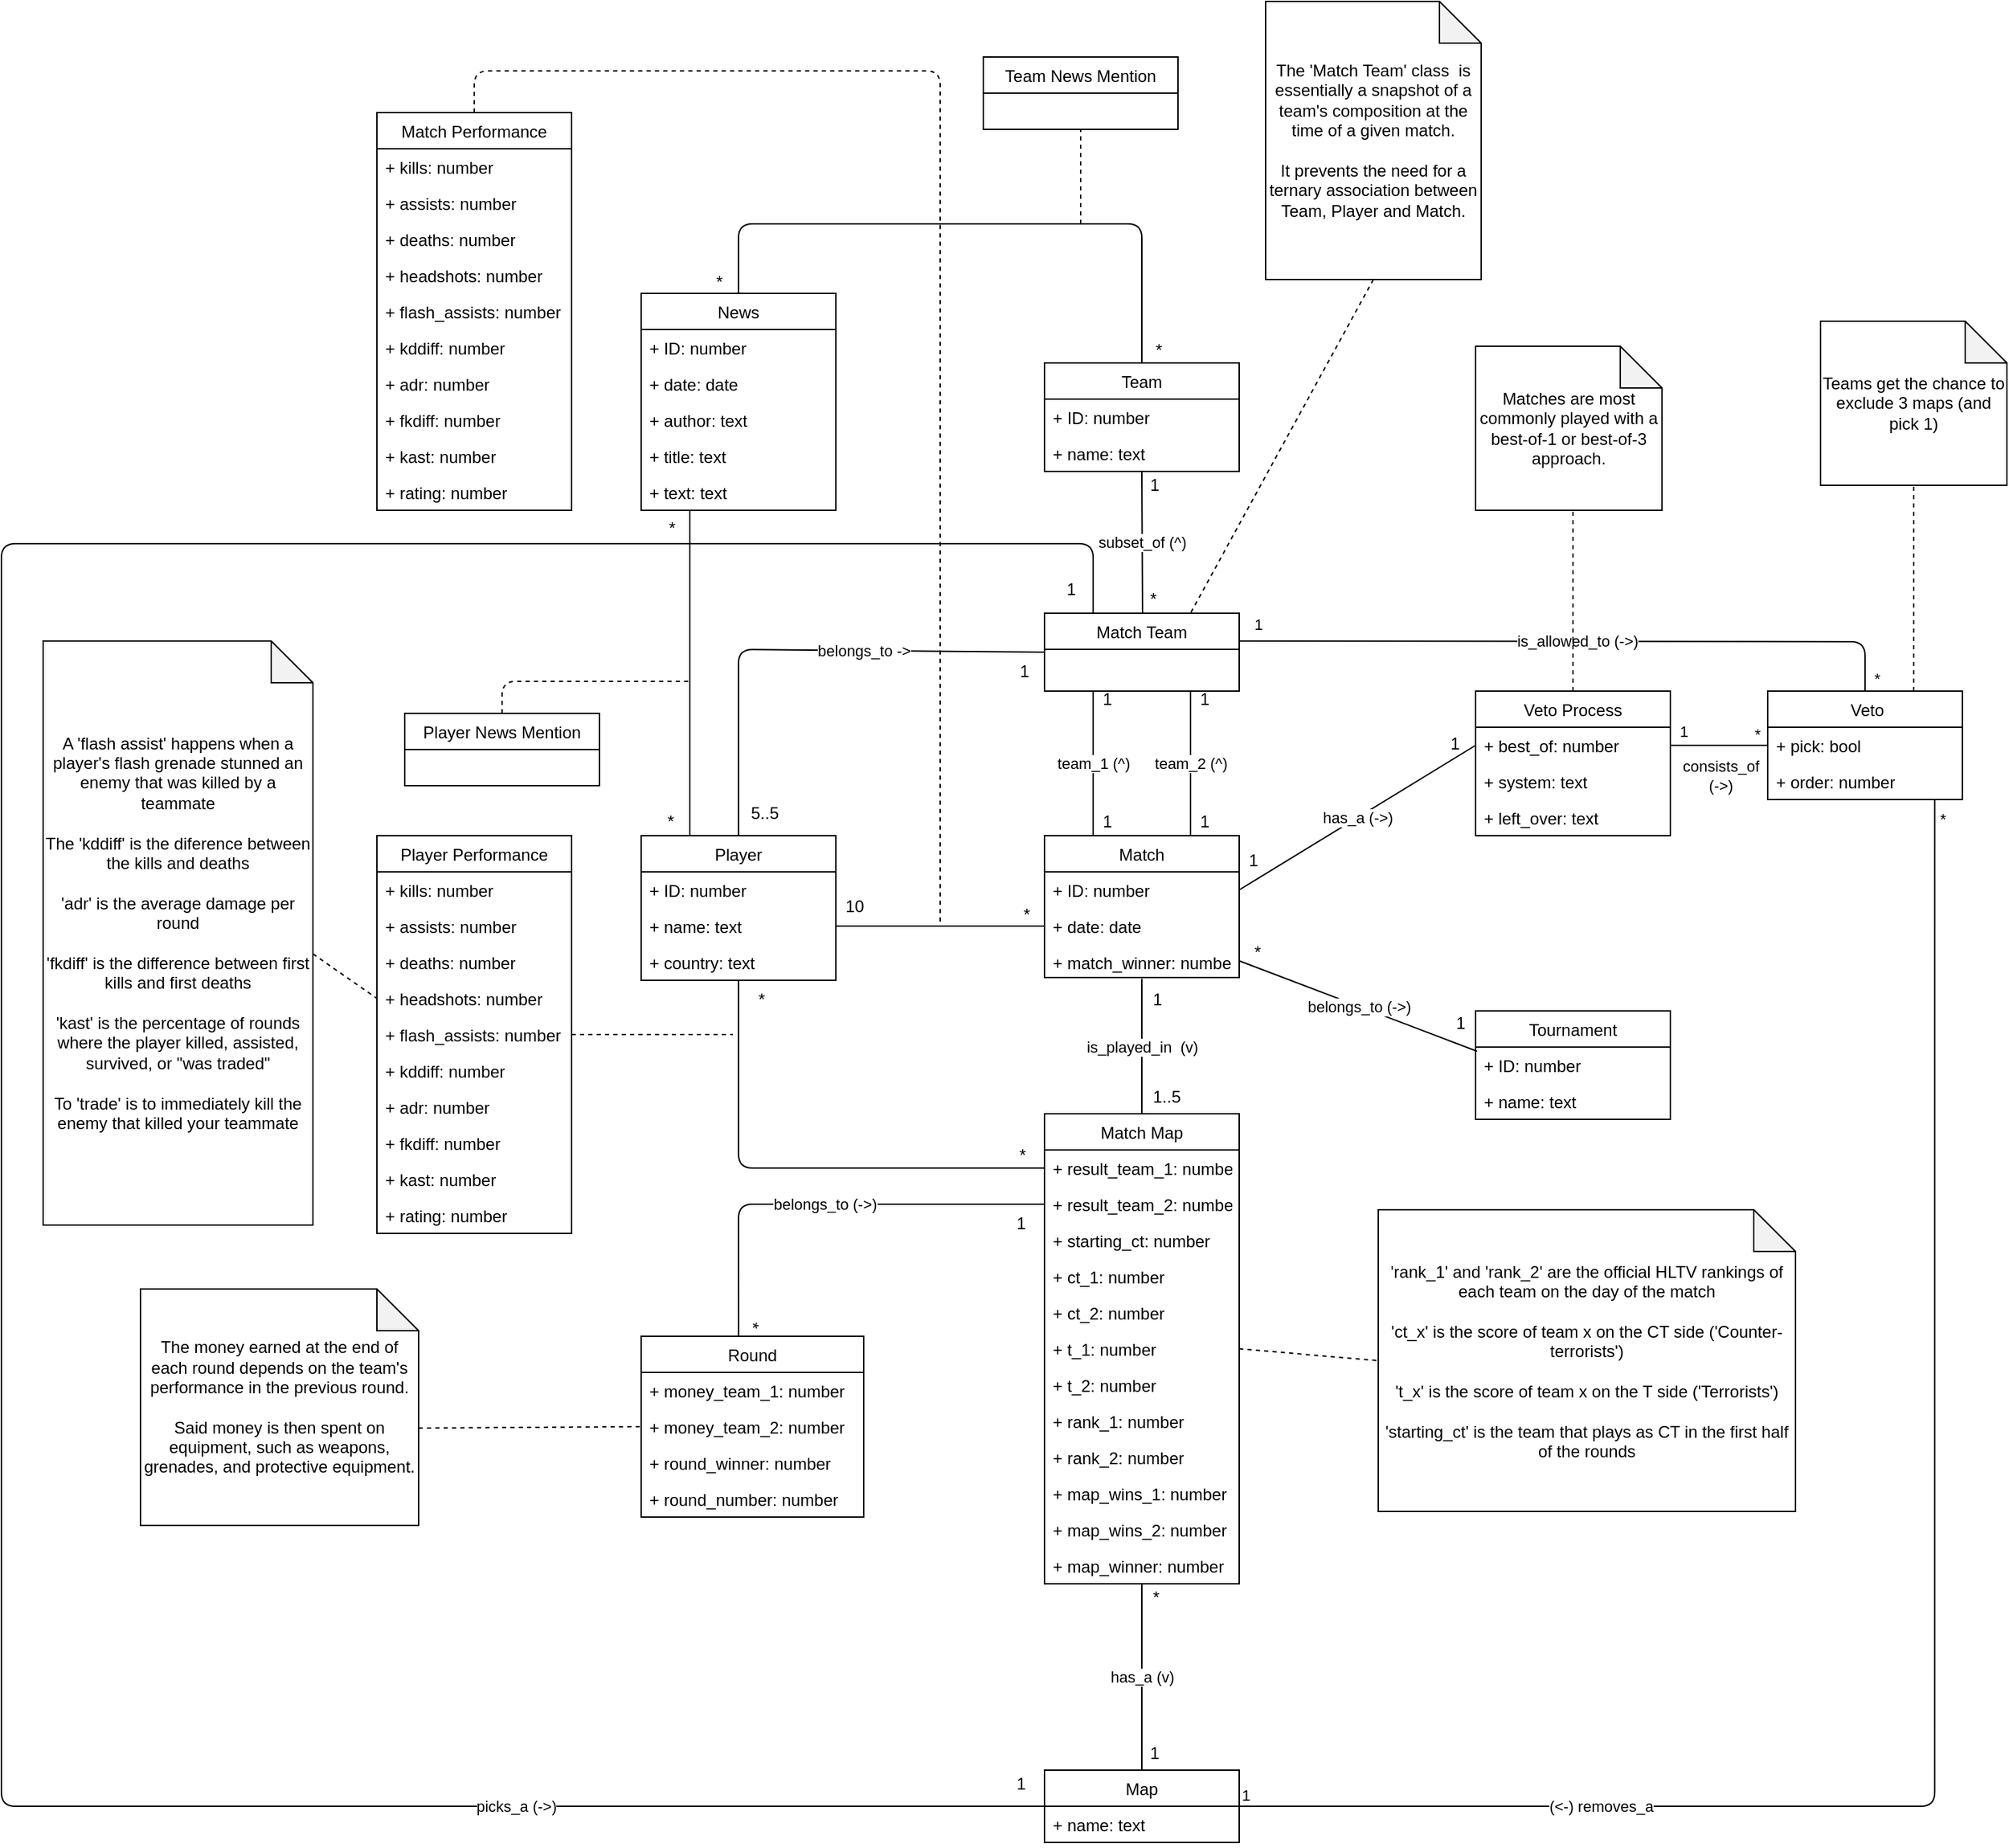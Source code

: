 <mxfile version="13.7.9" type="google" pages="3"><diagram id="WPG67dm-GQmZOcpMoI1Q" name="Data UML"><mxGraphModel dx="3199" dy="2723" grid="1" gridSize="10" guides="1" tooltips="1" connect="1" arrows="1" fold="1" page="1" pageScale="1" pageWidth="827" pageHeight="1169" math="0" shadow="0"><root><mxCell id="0"/><mxCell id="1" parent="0"/><mxCell id="wm4JKY3V46k1_lSeWeFr-1" value="Match Map" style="swimlane;fontStyle=0;childLayout=stackLayout;horizontal=1;startSize=26;fillColor=none;horizontalStack=0;resizeParent=1;resizeParentMax=0;resizeLast=0;collapsible=1;marginBottom=0;" parent="1" vertex="1"><mxGeometry x="340" y="360" width="140" height="338" as="geometry"/></mxCell><mxCell id="wm4JKY3V46k1_lSeWeFr-2" value="+ result_team_1: number" style="text;strokeColor=none;fillColor=none;align=left;verticalAlign=top;spacingLeft=4;spacingRight=4;overflow=hidden;rotatable=0;points=[[0,0.5],[1,0.5]];portConstraint=eastwest;" parent="wm4JKY3V46k1_lSeWeFr-1" vertex="1"><mxGeometry y="26" width="140" height="26" as="geometry"/></mxCell><mxCell id="wm4JKY3V46k1_lSeWeFr-3" value="+ result_team_2: number" style="text;strokeColor=none;fillColor=none;align=left;verticalAlign=top;spacingLeft=4;spacingRight=4;overflow=hidden;rotatable=0;points=[[0,0.5],[1,0.5]];portConstraint=eastwest;" parent="wm4JKY3V46k1_lSeWeFr-1" vertex="1"><mxGeometry y="52" width="140" height="26" as="geometry"/></mxCell><mxCell id="wm4JKY3V46k1_lSeWeFr-4" value="+ starting_ct: number" style="text;strokeColor=none;fillColor=none;align=left;verticalAlign=top;spacingLeft=4;spacingRight=4;overflow=hidden;rotatable=0;points=[[0,0.5],[1,0.5]];portConstraint=eastwest;" parent="wm4JKY3V46k1_lSeWeFr-1" vertex="1"><mxGeometry y="78" width="140" height="26" as="geometry"/></mxCell><mxCell id="45" value="+ ct_1: number" style="text;strokeColor=none;fillColor=none;align=left;verticalAlign=top;spacingLeft=4;spacingRight=4;overflow=hidden;rotatable=0;points=[[0,0.5],[1,0.5]];portConstraint=eastwest;" parent="wm4JKY3V46k1_lSeWeFr-1" vertex="1"><mxGeometry y="104" width="140" height="26" as="geometry"/></mxCell><mxCell id="46" value="+ ct_2: number" style="text;strokeColor=none;fillColor=none;align=left;verticalAlign=top;spacingLeft=4;spacingRight=4;overflow=hidden;rotatable=0;points=[[0,0.5],[1,0.5]];portConstraint=eastwest;" parent="wm4JKY3V46k1_lSeWeFr-1" vertex="1"><mxGeometry y="130" width="140" height="26" as="geometry"/></mxCell><mxCell id="47" value="+ t_1: number" style="text;strokeColor=none;fillColor=none;align=left;verticalAlign=top;spacingLeft=4;spacingRight=4;overflow=hidden;rotatable=0;points=[[0,0.5],[1,0.5]];portConstraint=eastwest;" parent="wm4JKY3V46k1_lSeWeFr-1" vertex="1"><mxGeometry y="156" width="140" height="26" as="geometry"/></mxCell><mxCell id="48" value="+ t_2: number" style="text;strokeColor=none;fillColor=none;align=left;verticalAlign=top;spacingLeft=4;spacingRight=4;overflow=hidden;rotatable=0;points=[[0,0.5],[1,0.5]];portConstraint=eastwest;" parent="wm4JKY3V46k1_lSeWeFr-1" vertex="1"><mxGeometry y="182" width="140" height="26" as="geometry"/></mxCell><mxCell id="49" value="+ rank_1: number" style="text;strokeColor=none;fillColor=none;align=left;verticalAlign=top;spacingLeft=4;spacingRight=4;overflow=hidden;rotatable=0;points=[[0,0.5],[1,0.5]];portConstraint=eastwest;" parent="wm4JKY3V46k1_lSeWeFr-1" vertex="1"><mxGeometry y="208" width="140" height="26" as="geometry"/></mxCell><mxCell id="50" value="+ rank_2: number" style="text;strokeColor=none;fillColor=none;align=left;verticalAlign=top;spacingLeft=4;spacingRight=4;overflow=hidden;rotatable=0;points=[[0,0.5],[1,0.5]];portConstraint=eastwest;" parent="wm4JKY3V46k1_lSeWeFr-1" vertex="1"><mxGeometry y="234" width="140" height="26" as="geometry"/></mxCell><mxCell id="51" value="+ map_wins_1: number" style="text;strokeColor=none;fillColor=none;align=left;verticalAlign=top;spacingLeft=4;spacingRight=4;overflow=hidden;rotatable=0;points=[[0,0.5],[1,0.5]];portConstraint=eastwest;" parent="wm4JKY3V46k1_lSeWeFr-1" vertex="1"><mxGeometry y="260" width="140" height="26" as="geometry"/></mxCell><mxCell id="52" value="+ map_wins_2: number" style="text;strokeColor=none;fillColor=none;align=left;verticalAlign=top;spacingLeft=4;spacingRight=4;overflow=hidden;rotatable=0;points=[[0,0.5],[1,0.5]];portConstraint=eastwest;" parent="wm4JKY3V46k1_lSeWeFr-1" vertex="1"><mxGeometry y="286" width="140" height="26" as="geometry"/></mxCell><mxCell id="53" value="+ map_winner: number" style="text;strokeColor=none;fillColor=none;align=left;verticalAlign=top;spacingLeft=4;spacingRight=4;overflow=hidden;rotatable=0;points=[[0,0.5],[1,0.5]];portConstraint=eastwest;" parent="wm4JKY3V46k1_lSeWeFr-1" vertex="1"><mxGeometry y="312" width="140" height="26" as="geometry"/></mxCell><mxCell id="wm4JKY3V46k1_lSeWeFr-5" value="Match" style="swimlane;fontStyle=0;childLayout=stackLayout;horizontal=1;startSize=26;fillColor=none;horizontalStack=0;resizeParent=1;resizeParentMax=0;resizeLast=0;collapsible=1;marginBottom=0;" parent="1" vertex="1"><mxGeometry x="340" y="160" width="140" height="102" as="geometry"/></mxCell><mxCell id="wm4JKY3V46k1_lSeWeFr-6" value="+ ID: number" style="text;strokeColor=none;fillColor=none;align=left;verticalAlign=top;spacingLeft=4;spacingRight=4;overflow=hidden;rotatable=0;points=[[0,0.5],[1,0.5]];portConstraint=eastwest;" parent="wm4JKY3V46k1_lSeWeFr-5" vertex="1"><mxGeometry y="26" width="140" height="26" as="geometry"/></mxCell><mxCell id="wm4JKY3V46k1_lSeWeFr-7" value="+ date: date" style="text;strokeColor=none;fillColor=none;align=left;verticalAlign=top;spacingLeft=4;spacingRight=4;overflow=hidden;rotatable=0;points=[[0,0.5],[1,0.5]];portConstraint=eastwest;" parent="wm4JKY3V46k1_lSeWeFr-5" vertex="1"><mxGeometry y="52" width="140" height="26" as="geometry"/></mxCell><mxCell id="wm4JKY3V46k1_lSeWeFr-8" value="+ match_winner: number" style="text;strokeColor=none;fillColor=none;align=left;verticalAlign=top;spacingLeft=4;spacingRight=4;overflow=hidden;rotatable=0;points=[[0,0.5],[1,0.5]];portConstraint=eastwest;" parent="wm4JKY3V46k1_lSeWeFr-5" vertex="1"><mxGeometry y="78" width="140" height="24" as="geometry"/></mxCell><mxCell id="wm4JKY3V46k1_lSeWeFr-9" value="is_played_in&amp;nbsp; (v)" style="endArrow=none;html=1;entryX=0.5;entryY=1.038;entryDx=0;entryDy=0;entryPerimeter=0;exitX=0.5;exitY=0;exitDx=0;exitDy=0;" parent="1" source="wm4JKY3V46k1_lSeWeFr-1" target="wm4JKY3V46k1_lSeWeFr-8" edge="1"><mxGeometry width="50" height="50" relative="1" as="geometry"><mxPoint x="385" y="340" as="sourcePoint"/><mxPoint x="435" y="290" as="targetPoint"/></mxGeometry></mxCell><mxCell id="wm4JKY3V46k1_lSeWeFr-10" value="1..5&amp;nbsp;" style="text;html=1;align=left;verticalAlign=middle;resizable=0;points=[];autosize=1;" parent="1" vertex="1"><mxGeometry x="416" y="338" width="40" height="20" as="geometry"/></mxCell><mxCell id="wm4JKY3V46k1_lSeWeFr-11" value="1" style="text;html=1;align=left;verticalAlign=middle;resizable=0;points=[];autosize=1;" parent="1" vertex="1"><mxGeometry x="416" y="268" width="20" height="20" as="geometry"/></mxCell><mxCell id="wm4JKY3V46k1_lSeWeFr-16" value="belongs_to (-&amp;gt;)" style="endArrow=none;html=1;entryX=0;entryY=0.5;entryDx=0;entryDy=0;exitX=0.438;exitY=0.002;exitDx=0;exitDy=0;exitPerimeter=0;" parent="1" source="wm4JKY3V46k1_lSeWeFr-12" target="wm4JKY3V46k1_lSeWeFr-3" edge="1"><mxGeometry width="50" height="50" relative="1" as="geometry"><mxPoint x="240" y="420" as="sourcePoint"/><mxPoint x="290" y="370" as="targetPoint"/><Array as="points"><mxPoint x="120" y="425"/></Array></mxGeometry></mxCell><mxCell id="wm4JKY3V46k1_lSeWeFr-21" value="has_a (v)" style="endArrow=none;html=1;exitX=0.5;exitY=0;exitDx=0;exitDy=0;entryX=0.5;entryY=1;entryDx=0;entryDy=0;" parent="1" source="wm4JKY3V46k1_lSeWeFr-17" target="wm4JKY3V46k1_lSeWeFr-1" edge="1"><mxGeometry width="50" height="50" relative="1" as="geometry"><mxPoint x="334" y="510" as="sourcePoint"/><mxPoint x="410" y="710" as="targetPoint"/></mxGeometry></mxCell><mxCell id="wm4JKY3V46k1_lSeWeFr-22" value="*" style="text;html=1;align=left;verticalAlign=middle;resizable=0;points=[];autosize=1;rotation=90;" parent="1" vertex="1"><mxGeometry x="120" y="508" width="20" height="20" as="geometry"/></mxCell><mxCell id="wm4JKY3V46k1_lSeWeFr-23" value="1" style="text;html=1;align=left;verticalAlign=middle;resizable=0;points=[];autosize=1;" parent="1" vertex="1"><mxGeometry x="318" y="429" width="20" height="20" as="geometry"/></mxCell><mxCell id="wm4JKY3V46k1_lSeWeFr-29" value="Match Team" style="swimlane;fontStyle=0;childLayout=stackLayout;horizontal=1;startSize=26;fillColor=none;horizontalStack=0;resizeParent=1;resizeParentMax=0;resizeLast=0;collapsible=1;marginBottom=0;" parent="1" vertex="1"><mxGeometry x="340" width="140" height="56" as="geometry"/></mxCell><mxCell id="wm4JKY3V46k1_lSeWeFr-35" value="belongs_to -&amp;gt;" style="endArrow=none;html=1;exitX=0.5;exitY=0;exitDx=0;exitDy=0;entryX=0;entryY=0.5;entryDx=0;entryDy=0;" parent="1" source="wm4JKY3V46k1_lSeWeFr-25" target="wm4JKY3V46k1_lSeWeFr-29" edge="1"><mxGeometry x="0.266" width="50" height="50" relative="1" as="geometry"><mxPoint x="190" y="152.5" as="sourcePoint"/><mxPoint x="340" y="65" as="targetPoint"/><Array as="points"><mxPoint x="120" y="26"/></Array><mxPoint as="offset"/></mxGeometry></mxCell><mxCell id="wm4JKY3V46k1_lSeWeFr-38" value="" style="endArrow=none;html=1;exitX=0;exitY=0.5;exitDx=0;exitDy=0;entryX=0.5;entryY=1;entryDx=0;entryDy=0;" parent="1" source="wm4JKY3V46k1_lSeWeFr-2" target="wm4JKY3V46k1_lSeWeFr-25" edge="1"><mxGeometry width="50" height="50" relative="1" as="geometry"><mxPoint x="120" y="264" as="sourcePoint"/><mxPoint x="170" y="214" as="targetPoint"/><Array as="points"><mxPoint x="120" y="399"/></Array></mxGeometry></mxCell><mxCell id="wm4JKY3V46k1_lSeWeFr-39" value="*" style="text;html=1;align=right;verticalAlign=middle;resizable=0;points=[];autosize=1;" parent="1" vertex="1"><mxGeometry x="120" y="268" width="20" height="20" as="geometry"/></mxCell><mxCell id="wm4JKY3V46k1_lSeWeFr-41" value="5..5" style="text;html=1;align=right;verticalAlign=middle;resizable=0;points=[];autosize=1;" parent="1" vertex="1"><mxGeometry x="110" y="134" width="40" height="20" as="geometry"/></mxCell><mxCell id="wm4JKY3V46k1_lSeWeFr-42" value="1" style="text;html=1;align=right;verticalAlign=middle;resizable=0;points=[];autosize=1;" parent="1" vertex="1"><mxGeometry x="310" y="32" width="20" height="20" as="geometry"/></mxCell><mxCell id="wm4JKY3V46k1_lSeWeFr-43" value="*" style="text;html=1;align=left;verticalAlign=middle;resizable=0;points=[];autosize=1;" parent="1" vertex="1"><mxGeometry x="320" y="380" width="20" height="20" as="geometry"/></mxCell><mxCell id="wm4JKY3V46k1_lSeWeFr-57" value="1" style="text;html=1;align=left;verticalAlign=middle;resizable=0;points=[];autosize=1;" parent="1" vertex="1"><mxGeometry x="380" y="52" width="20" height="20" as="geometry"/></mxCell><mxCell id="wm4JKY3V46k1_lSeWeFr-58" value="team_2 (^)" style="endArrow=none;html=1;entryX=0.75;entryY=1;entryDx=0;entryDy=0;exitX=0.75;exitY=0;exitDx=0;exitDy=0;" parent="1" source="wm4JKY3V46k1_lSeWeFr-5" target="wm4JKY3V46k1_lSeWeFr-29" edge="1"><mxGeometry width="50" height="50" relative="1" as="geometry"><mxPoint x="420" y="140" as="sourcePoint"/><mxPoint x="438.5" y="104" as="targetPoint"/></mxGeometry></mxCell><mxCell id="wm4JKY3V46k1_lSeWeFr-59" value="team_1 (^)" style="endArrow=none;html=1;entryX=0.25;entryY=1;entryDx=0;entryDy=0;exitX=0.25;exitY=0;exitDx=0;exitDy=0;" parent="1" source="wm4JKY3V46k1_lSeWeFr-5" target="wm4JKY3V46k1_lSeWeFr-29" edge="1"><mxGeometry width="50" height="50" relative="1" as="geometry"><mxPoint x="360" y="150" as="sourcePoint"/><mxPoint x="390" y="104" as="targetPoint"/></mxGeometry></mxCell><mxCell id="wm4JKY3V46k1_lSeWeFr-60" value="subset_of (^)" style="endArrow=none;html=1;exitX=0.5;exitY=0;exitDx=0;exitDy=0;entryX=0.5;entryY=1;entryDx=0;entryDy=0;" parent="1" target="wm4JKY3V46k1_lSeWeFr-49" edge="1"><mxGeometry width="50" height="50" relative="1" as="geometry"><mxPoint x="410.5" as="sourcePoint"/><mxPoint x="410" y="-56" as="targetPoint"/></mxGeometry></mxCell><mxCell id="wm4JKY3V46k1_lSeWeFr-61" value="1" style="text;html=1;align=left;verticalAlign=middle;resizable=0;points=[];autosize=1;" parent="1" vertex="1"><mxGeometry x="414" y="-102" width="20" height="20" as="geometry"/></mxCell><mxCell id="wm4JKY3V46k1_lSeWeFr-62" value="*" style="text;html=1;align=left;verticalAlign=middle;resizable=0;points=[];autosize=1;" parent="1" vertex="1"><mxGeometry x="414" y="-20" width="20" height="20" as="geometry"/></mxCell><mxCell id="wm4JKY3V46k1_lSeWeFr-63" value="1" style="text;html=1;align=left;verticalAlign=middle;resizable=0;points=[];autosize=1;" parent="1" vertex="1"><mxGeometry x="380" y="140" width="20" height="20" as="geometry"/></mxCell><mxCell id="wm4JKY3V46k1_lSeWeFr-64" value="1" style="text;html=1;align=left;verticalAlign=middle;resizable=0;points=[];autosize=1;" parent="1" vertex="1"><mxGeometry x="450" y="140" width="20" height="20" as="geometry"/></mxCell><mxCell id="wm4JKY3V46k1_lSeWeFr-65" value="1" style="text;html=1;align=left;verticalAlign=middle;resizable=0;points=[];autosize=1;" parent="1" vertex="1"><mxGeometry x="450" y="52" width="20" height="20" as="geometry"/></mxCell><mxCell id="wm4JKY3V46k1_lSeWeFr-68" value="" style="endArrow=none;html=1;entryX=0;entryY=0.5;entryDx=0;entryDy=0;exitX=1;exitY=0.5;exitDx=0;exitDy=0;" parent="1" source="wm4JKY3V46k1_lSeWeFr-27" target="wm4JKY3V46k1_lSeWeFr-7" edge="1"><mxGeometry width="50" height="50" relative="1" as="geometry"><mxPoint x="200" y="219" as="sourcePoint"/><mxPoint x="330" y="98.25" as="targetPoint"/></mxGeometry></mxCell><mxCell id="wm4JKY3V46k1_lSeWeFr-69" value="*" style="text;html=1;align=left;verticalAlign=middle;resizable=0;points=[];autosize=1;" parent="1" vertex="1"><mxGeometry x="323" y="207" width="20" height="20" as="geometry"/></mxCell><mxCell id="wm4JKY3V46k1_lSeWeFr-70" value="10" style="text;html=1;align=left;verticalAlign=middle;resizable=0;points=[];autosize=1;" parent="1" vertex="1"><mxGeometry x="195" y="201" width="30" height="20" as="geometry"/></mxCell><mxCell id="wm4JKY3V46k1_lSeWeFr-75" value="belongs_to (-&amp;gt;)" style="endArrow=none;html=1;entryX=0.007;entryY=0.115;entryDx=0;entryDy=0;entryPerimeter=0;exitX=1;exitY=0.5;exitDx=0;exitDy=0;" parent="1" source="wm4JKY3V46k1_lSeWeFr-8" target="wm4JKY3V46k1_lSeWeFr-67" edge="1"><mxGeometry width="50" height="50" relative="1" as="geometry"><mxPoint x="500" y="250" as="sourcePoint"/><mxPoint x="530" y="160" as="targetPoint"/></mxGeometry></mxCell><mxCell id="wm4JKY3V46k1_lSeWeFr-76" value="*" style="text;html=1;align=left;verticalAlign=middle;resizable=0;points=[];autosize=1;" parent="1" vertex="1"><mxGeometry x="489" y="234" width="20" height="20" as="geometry"/></mxCell><mxCell id="wm4JKY3V46k1_lSeWeFr-77" value="1" style="text;html=1;align=left;verticalAlign=middle;resizable=0;points=[];autosize=1;" parent="1" vertex="1"><mxGeometry x="634" y="285" width="20" height="20" as="geometry"/></mxCell><mxCell id="7ByuXc6SaMkiPh27QTUW-5" value="has_a (-&amp;gt;)" style="endArrow=none;html=1;entryX=0;entryY=0.5;entryDx=0;entryDy=0;exitX=1;exitY=0.5;exitDx=0;exitDy=0;" parent="1" source="wm4JKY3V46k1_lSeWeFr-6" target="7ByuXc6SaMkiPh27QTUW-3" edge="1"><mxGeometry width="50" height="50" relative="1" as="geometry"><mxPoint x="480" y="167" as="sourcePoint"/><mxPoint x="530" y="117" as="targetPoint"/></mxGeometry></mxCell><mxCell id="7ByuXc6SaMkiPh27QTUW-6" value="1" style="text;html=1;align=left;verticalAlign=middle;resizable=0;points=[];autosize=1;" parent="1" vertex="1"><mxGeometry x="630" y="84" width="20" height="20" as="geometry"/></mxCell><mxCell id="7ByuXc6SaMkiPh27QTUW-9" value="1" style="text;html=1;align=left;verticalAlign=middle;resizable=0;points=[];autosize=1;" parent="1" vertex="1"><mxGeometry x="485" y="168" width="20" height="20" as="geometry"/></mxCell><mxCell id="7ByuXc6SaMkiPh27QTUW-1" value="Veto Process" style="swimlane;fontStyle=0;childLayout=stackLayout;horizontal=1;startSize=26;fillColor=none;horizontalStack=0;resizeParent=1;resizeParentMax=0;resizeLast=0;collapsible=1;marginBottom=0;" parent="1" vertex="1"><mxGeometry x="650" y="56" width="140" height="104" as="geometry"/></mxCell><mxCell id="7ByuXc6SaMkiPh27QTUW-3" value="+ best_of: number" style="text;strokeColor=none;fillColor=none;align=left;verticalAlign=top;spacingLeft=4;spacingRight=4;overflow=hidden;rotatable=0;points=[[0,0.5],[1,0.5]];portConstraint=eastwest;" parent="7ByuXc6SaMkiPh27QTUW-1" vertex="1"><mxGeometry y="26" width="140" height="26" as="geometry"/></mxCell><mxCell id="3" value="+ system: text" style="text;strokeColor=none;fillColor=none;align=left;verticalAlign=top;spacingLeft=4;spacingRight=4;overflow=hidden;rotatable=0;points=[[0,0.5],[1,0.5]];portConstraint=eastwest;" parent="7ByuXc6SaMkiPh27QTUW-1" vertex="1"><mxGeometry y="52" width="140" height="26" as="geometry"/></mxCell><mxCell id="56" value="+ left_over: text" style="text;strokeColor=none;fillColor=none;align=left;verticalAlign=top;spacingLeft=4;spacingRight=4;overflow=hidden;rotatable=0;points=[[0,0.5],[1,0.5]];portConstraint=eastwest;" parent="7ByuXc6SaMkiPh27QTUW-1" vertex="1"><mxGeometry y="78" width="140" height="26" as="geometry"/></mxCell><mxCell id="5" value="" style="endArrow=none;dashed=1;html=1;exitX=1;exitY=0.5;exitDx=0;exitDy=0;" parent="1" source="wm4JKY3V46k1_lSeWeFr-44" edge="1"><mxGeometry width="50" height="50" relative="1" as="geometry"><mxPoint x="39" y="314" as="sourcePoint"/><mxPoint x="116" y="303" as="targetPoint"/></mxGeometry></mxCell><mxCell id="wm4JKY3V46k1_lSeWeFr-44" value="Player Performance" style="swimlane;fontStyle=0;childLayout=stackLayout;horizontal=1;startSize=26;fillColor=none;horizontalStack=0;resizeParent=1;resizeParentMax=0;resizeLast=0;collapsible=1;marginBottom=0;" parent="1" vertex="1"><mxGeometry x="-140" y="160" width="140" height="286" as="geometry"/></mxCell><mxCell id="wm4JKY3V46k1_lSeWeFr-45" value="+ kills: number" style="text;strokeColor=none;fillColor=none;align=left;verticalAlign=top;spacingLeft=4;spacingRight=4;overflow=hidden;rotatable=0;points=[[0,0.5],[1,0.5]];portConstraint=eastwest;" parent="wm4JKY3V46k1_lSeWeFr-44" vertex="1"><mxGeometry y="26" width="140" height="26" as="geometry"/></mxCell><mxCell id="6" value="+ assists: number" style="text;strokeColor=none;fillColor=none;align=left;verticalAlign=top;spacingLeft=4;spacingRight=4;overflow=hidden;rotatable=0;points=[[0,0.5],[1,0.5]];portConstraint=eastwest;" parent="wm4JKY3V46k1_lSeWeFr-44" vertex="1"><mxGeometry y="52" width="140" height="26" as="geometry"/></mxCell><mxCell id="7" value="+ deaths: number" style="text;strokeColor=none;fillColor=none;align=left;verticalAlign=top;spacingLeft=4;spacingRight=4;overflow=hidden;rotatable=0;points=[[0,0.5],[1,0.5]];portConstraint=eastwest;" parent="wm4JKY3V46k1_lSeWeFr-44" vertex="1"><mxGeometry y="78" width="140" height="26" as="geometry"/></mxCell><mxCell id="8" value="+ headshots: number" style="text;strokeColor=none;fillColor=none;align=left;verticalAlign=top;spacingLeft=4;spacingRight=4;overflow=hidden;rotatable=0;points=[[0,0.5],[1,0.5]];portConstraint=eastwest;" parent="wm4JKY3V46k1_lSeWeFr-44" vertex="1"><mxGeometry y="104" width="140" height="26" as="geometry"/></mxCell><mxCell id="9" value="+ flash_assists: number" style="text;strokeColor=none;fillColor=none;align=left;verticalAlign=top;spacingLeft=4;spacingRight=4;overflow=hidden;rotatable=0;points=[[0,0.5],[1,0.5]];portConstraint=eastwest;" parent="wm4JKY3V46k1_lSeWeFr-44" vertex="1"><mxGeometry y="130" width="140" height="26" as="geometry"/></mxCell><mxCell id="10" value="+ kddiff: number" style="text;strokeColor=none;fillColor=none;align=left;verticalAlign=top;spacingLeft=4;spacingRight=4;overflow=hidden;rotatable=0;points=[[0,0.5],[1,0.5]];portConstraint=eastwest;" parent="wm4JKY3V46k1_lSeWeFr-44" vertex="1"><mxGeometry y="156" width="140" height="26" as="geometry"/></mxCell><mxCell id="11" value="+ adr: number" style="text;strokeColor=none;fillColor=none;align=left;verticalAlign=top;spacingLeft=4;spacingRight=4;overflow=hidden;rotatable=0;points=[[0,0.5],[1,0.5]];portConstraint=eastwest;" parent="wm4JKY3V46k1_lSeWeFr-44" vertex="1"><mxGeometry y="182" width="140" height="26" as="geometry"/></mxCell><mxCell id="12" value="+ fkdiff: number" style="text;strokeColor=none;fillColor=none;align=left;verticalAlign=top;spacingLeft=4;spacingRight=4;overflow=hidden;rotatable=0;points=[[0,0.5],[1,0.5]];portConstraint=eastwest;" parent="wm4JKY3V46k1_lSeWeFr-44" vertex="1"><mxGeometry y="208" width="140" height="26" as="geometry"/></mxCell><mxCell id="13" value="+ kast: number" style="text;strokeColor=none;fillColor=none;align=left;verticalAlign=top;spacingLeft=4;spacingRight=4;overflow=hidden;rotatable=0;points=[[0,0.5],[1,0.5]];portConstraint=eastwest;" parent="wm4JKY3V46k1_lSeWeFr-44" vertex="1"><mxGeometry y="234" width="140" height="26" as="geometry"/></mxCell><mxCell id="14" value="+ rating: number" style="text;strokeColor=none;fillColor=none;align=left;verticalAlign=top;spacingLeft=4;spacingRight=4;overflow=hidden;rotatable=0;points=[[0,0.5],[1,0.5]];portConstraint=eastwest;" parent="wm4JKY3V46k1_lSeWeFr-44" vertex="1"><mxGeometry y="260" width="140" height="26" as="geometry"/></mxCell><mxCell id="wm4JKY3V46k1_lSeWeFr-25" value="Player" style="swimlane;fontStyle=0;childLayout=stackLayout;horizontal=1;startSize=26;fillColor=none;horizontalStack=0;resizeParent=1;resizeParentMax=0;resizeLast=0;collapsible=1;marginBottom=0;" parent="1" vertex="1"><mxGeometry x="50" y="160" width="140" height="104" as="geometry"/></mxCell><mxCell id="wm4JKY3V46k1_lSeWeFr-26" value="+ ID: number" style="text;strokeColor=none;fillColor=none;align=left;verticalAlign=top;spacingLeft=4;spacingRight=4;overflow=hidden;rotatable=0;points=[[0,0.5],[1,0.5]];portConstraint=eastwest;" parent="wm4JKY3V46k1_lSeWeFr-25" vertex="1"><mxGeometry y="26" width="140" height="26" as="geometry"/></mxCell><mxCell id="wm4JKY3V46k1_lSeWeFr-27" value="+ name: text" style="text;strokeColor=none;fillColor=none;align=left;verticalAlign=top;spacingLeft=4;spacingRight=4;overflow=hidden;rotatable=0;points=[[0,0.5],[1,0.5]];portConstraint=eastwest;" parent="wm4JKY3V46k1_lSeWeFr-25" vertex="1"><mxGeometry y="52" width="140" height="26" as="geometry"/></mxCell><mxCell id="wm4JKY3V46k1_lSeWeFr-28" value="+ country: text" style="text;strokeColor=none;fillColor=none;align=left;verticalAlign=top;spacingLeft=4;spacingRight=4;overflow=hidden;rotatable=0;points=[[0,0.5],[1,0.5]];portConstraint=eastwest;" parent="wm4JKY3V46k1_lSeWeFr-25" vertex="1"><mxGeometry y="78" width="140" height="26" as="geometry"/></mxCell><mxCell id="17" value="" style="endArrow=none;dashed=1;html=1;exitX=0.5;exitY=0;exitDx=0;exitDy=0;" parent="1" source="25" edge="1"><mxGeometry width="50" height="50" relative="1" as="geometry"><mxPoint x="-70" y="550" as="sourcePoint"/><mxPoint x="265" y="225" as="targetPoint"/><Array as="points"><mxPoint x="-70" y="-390"/><mxPoint x="265" y="-390"/></Array></mxGeometry></mxCell><mxCell id="wm4JKY3V46k1_lSeWeFr-12" value="Round" style="swimlane;fontStyle=0;childLayout=stackLayout;horizontal=1;startSize=26;fillColor=none;horizontalStack=0;resizeParent=1;resizeParentMax=0;resizeLast=0;collapsible=1;marginBottom=0;" parent="1" vertex="1"><mxGeometry x="50" y="520" width="160" height="130" as="geometry"/></mxCell><mxCell id="wm4JKY3V46k1_lSeWeFr-13" value="+ money_team_1: number" style="text;strokeColor=none;fillColor=none;align=left;verticalAlign=top;spacingLeft=4;spacingRight=4;overflow=hidden;rotatable=0;points=[[0,0.5],[1,0.5]];portConstraint=eastwest;" parent="wm4JKY3V46k1_lSeWeFr-12" vertex="1"><mxGeometry y="26" width="160" height="26" as="geometry"/></mxCell><mxCell id="40" value="+ money_team_2: number" style="text;strokeColor=none;fillColor=none;align=left;verticalAlign=top;spacingLeft=4;spacingRight=4;overflow=hidden;rotatable=0;points=[[0,0.5],[1,0.5]];portConstraint=eastwest;" parent="wm4JKY3V46k1_lSeWeFr-12" vertex="1"><mxGeometry y="52" width="160" height="26" as="geometry"/></mxCell><mxCell id="41" value="+ round_winner: number" style="text;strokeColor=none;fillColor=none;align=left;verticalAlign=top;spacingLeft=4;spacingRight=4;overflow=hidden;rotatable=0;points=[[0,0.5],[1,0.5]];portConstraint=eastwest;" parent="wm4JKY3V46k1_lSeWeFr-12" vertex="1"><mxGeometry y="78" width="160" height="26" as="geometry"/></mxCell><mxCell id="43" value="+ round_number: number" style="text;strokeColor=none;fillColor=none;align=left;verticalAlign=top;spacingLeft=4;spacingRight=4;overflow=hidden;rotatable=0;points=[[0,0.5],[1,0.5]];portConstraint=eastwest;" parent="wm4JKY3V46k1_lSeWeFr-12" vertex="1"><mxGeometry y="104" width="160" height="26" as="geometry"/></mxCell><mxCell id="20" value="*" style="text;html=1;align=left;verticalAlign=middle;resizable=0;points=[];autosize=1;" parent="1" vertex="1"><mxGeometry x="416" y="698" width="20" height="20" as="geometry"/></mxCell><mxCell id="21" value="1" style="text;html=1;align=left;verticalAlign=middle;resizable=0;points=[];autosize=1;" parent="1" vertex="1"><mxGeometry x="414" y="810" width="20" height="20" as="geometry"/></mxCell><mxCell id="G9HZLZbe01EVvVtUsMoQ-33" value="(&amp;lt;-) removes_a" style="endArrow=none;html=1;edgeStyle=orthogonalEdgeStyle;exitX=1;exitY=0.5;exitDx=0;exitDy=0;entryX=0.858;entryY=1.021;entryDx=0;entryDy=0;entryPerimeter=0;" parent="1" source="wm4JKY3V46k1_lSeWeFr-17" target="G9HZLZbe01EVvVtUsMoQ-42" edge="1"><mxGeometry x="-0.575" relative="1" as="geometry"><mxPoint x="480" y="598" as="sourcePoint"/><mxPoint x="930" y="130" as="targetPoint"/><mxPoint as="offset"/></mxGeometry></mxCell><mxCell id="G9HZLZbe01EVvVtUsMoQ-34" value="1" style="edgeLabel;resizable=0;html=1;align=left;verticalAlign=bottom;" parent="G9HZLZbe01EVvVtUsMoQ-33" connectable="0" vertex="1"><mxGeometry x="-1" relative="1" as="geometry"/></mxCell><mxCell id="G9HZLZbe01EVvVtUsMoQ-35" value="*" style="edgeLabel;resizable=0;html=1;align=left;verticalAlign=top;labelPosition=right;verticalLabelPosition=bottom;" parent="G9HZLZbe01EVvVtUsMoQ-33" connectable="0" vertex="1"><mxGeometry x="1" relative="1" as="geometry"><mxPoint x="1.88" as="offset"/></mxGeometry></mxCell><mxCell id="G9HZLZbe01EVvVtUsMoQ-39" value="is_allowed_to (-&amp;gt;)" style="endArrow=none;html=1;edgeStyle=orthogonalEdgeStyle;entryX=0.5;entryY=0;entryDx=0;entryDy=0;" parent="1" target="G9HZLZbe01EVvVtUsMoQ-21" edge="1"><mxGeometry relative="1" as="geometry"><mxPoint x="480" y="20" as="sourcePoint"/><mxPoint x="640" y="20" as="targetPoint"/></mxGeometry></mxCell><mxCell id="G9HZLZbe01EVvVtUsMoQ-40" value="1" style="edgeLabel;resizable=0;html=1;align=left;verticalAlign=bottom;" parent="G9HZLZbe01EVvVtUsMoQ-39" connectable="0" vertex="1"><mxGeometry x="-1" relative="1" as="geometry"><mxPoint x="9" y="-4" as="offset"/></mxGeometry></mxCell><mxCell id="G9HZLZbe01EVvVtUsMoQ-41" value="*" style="edgeLabel;resizable=0;html=1;align=right;verticalAlign=bottom;" parent="G9HZLZbe01EVvVtUsMoQ-39" connectable="0" vertex="1"><mxGeometry x="1" relative="1" as="geometry"><mxPoint x="11" y="-0.02" as="offset"/></mxGeometry></mxCell><mxCell id="75" value="1" style="edgeLabel;resizable=0;html=1;align=right;verticalAlign=bottom;" parent="G9HZLZbe01EVvVtUsMoQ-39" connectable="0" vertex="1"><mxGeometry x="1" relative="1" as="geometry"><mxPoint x="-127" y="38" as="offset"/></mxGeometry></mxCell><mxCell id="76" value="*" style="edgeLabel;resizable=0;html=1;align=right;verticalAlign=bottom;" parent="G9HZLZbe01EVvVtUsMoQ-39" connectable="0" vertex="1"><mxGeometry x="1" relative="1" as="geometry"><mxPoint x="-75" y="40" as="offset"/></mxGeometry></mxCell><mxCell id="25" value="Match Performance" style="swimlane;fontStyle=0;childLayout=stackLayout;horizontal=1;startSize=26;fillColor=none;horizontalStack=0;resizeParent=1;resizeParentMax=0;resizeLast=0;collapsible=1;marginBottom=0;" parent="1" vertex="1"><mxGeometry x="-140" y="-360" width="140" height="286" as="geometry"/></mxCell><mxCell id="26" value="+ kills: number" style="text;strokeColor=none;fillColor=none;align=left;verticalAlign=top;spacingLeft=4;spacingRight=4;overflow=hidden;rotatable=0;points=[[0,0.5],[1,0.5]];portConstraint=eastwest;" parent="25" vertex="1"><mxGeometry y="26" width="140" height="26" as="geometry"/></mxCell><mxCell id="27" value="+ assists: number" style="text;strokeColor=none;fillColor=none;align=left;verticalAlign=top;spacingLeft=4;spacingRight=4;overflow=hidden;rotatable=0;points=[[0,0.5],[1,0.5]];portConstraint=eastwest;" parent="25" vertex="1"><mxGeometry y="52" width="140" height="26" as="geometry"/></mxCell><mxCell id="28" value="+ deaths: number" style="text;strokeColor=none;fillColor=none;align=left;verticalAlign=top;spacingLeft=4;spacingRight=4;overflow=hidden;rotatable=0;points=[[0,0.5],[1,0.5]];portConstraint=eastwest;" parent="25" vertex="1"><mxGeometry y="78" width="140" height="26" as="geometry"/></mxCell><mxCell id="29" value="+ headshots: number" style="text;strokeColor=none;fillColor=none;align=left;verticalAlign=top;spacingLeft=4;spacingRight=4;overflow=hidden;rotatable=0;points=[[0,0.5],[1,0.5]];portConstraint=eastwest;" parent="25" vertex="1"><mxGeometry y="104" width="140" height="26" as="geometry"/></mxCell><mxCell id="30" value="+ flash_assists: number" style="text;strokeColor=none;fillColor=none;align=left;verticalAlign=top;spacingLeft=4;spacingRight=4;overflow=hidden;rotatable=0;points=[[0,0.5],[1,0.5]];portConstraint=eastwest;" parent="25" vertex="1"><mxGeometry y="130" width="140" height="26" as="geometry"/></mxCell><mxCell id="31" value="+ kddiff: number" style="text;strokeColor=none;fillColor=none;align=left;verticalAlign=top;spacingLeft=4;spacingRight=4;overflow=hidden;rotatable=0;points=[[0,0.5],[1,0.5]];portConstraint=eastwest;" parent="25" vertex="1"><mxGeometry y="156" width="140" height="26" as="geometry"/></mxCell><mxCell id="32" value="+ adr: number" style="text;strokeColor=none;fillColor=none;align=left;verticalAlign=top;spacingLeft=4;spacingRight=4;overflow=hidden;rotatable=0;points=[[0,0.5],[1,0.5]];portConstraint=eastwest;" parent="25" vertex="1"><mxGeometry y="182" width="140" height="26" as="geometry"/></mxCell><mxCell id="33" value="+ fkdiff: number" style="text;strokeColor=none;fillColor=none;align=left;verticalAlign=top;spacingLeft=4;spacingRight=4;overflow=hidden;rotatable=0;points=[[0,0.5],[1,0.5]];portConstraint=eastwest;" parent="25" vertex="1"><mxGeometry y="208" width="140" height="26" as="geometry"/></mxCell><mxCell id="34" value="+ kast: number" style="text;strokeColor=none;fillColor=none;align=left;verticalAlign=top;spacingLeft=4;spacingRight=4;overflow=hidden;rotatable=0;points=[[0,0.5],[1,0.5]];portConstraint=eastwest;" parent="25" vertex="1"><mxGeometry y="234" width="140" height="26" as="geometry"/></mxCell><mxCell id="35" value="+ rating: number" style="text;strokeColor=none;fillColor=none;align=left;verticalAlign=top;spacingLeft=4;spacingRight=4;overflow=hidden;rotatable=0;points=[[0,0.5],[1,0.5]];portConstraint=eastwest;" parent="25" vertex="1"><mxGeometry y="260" width="140" height="26" as="geometry"/></mxCell><mxCell id="wm4JKY3V46k1_lSeWeFr-17" value="Map" style="swimlane;fontStyle=0;childLayout=stackLayout;horizontal=1;startSize=26;fillColor=none;horizontalStack=0;resizeParent=1;resizeParentMax=0;resizeLast=0;collapsible=1;marginBottom=0;" parent="1" vertex="1"><mxGeometry x="340" y="832" width="140" height="52" as="geometry"/></mxCell><mxCell id="wm4JKY3V46k1_lSeWeFr-18" value="+ name: text" style="text;strokeColor=none;fillColor=none;align=left;verticalAlign=top;spacingLeft=4;spacingRight=4;overflow=hidden;rotatable=0;points=[[0,0.5],[1,0.5]];portConstraint=eastwest;" parent="wm4JKY3V46k1_lSeWeFr-17" vertex="1"><mxGeometry y="26" width="140" height="26" as="geometry"/></mxCell><mxCell id="wm4JKY3V46k1_lSeWeFr-66" value="Tournament" style="swimlane;fontStyle=0;childLayout=stackLayout;horizontal=1;startSize=26;fillColor=none;horizontalStack=0;resizeParent=1;resizeParentMax=0;resizeLast=0;collapsible=1;marginBottom=0;" parent="1" vertex="1"><mxGeometry x="650" y="286" width="140" height="78" as="geometry"/></mxCell><mxCell id="wm4JKY3V46k1_lSeWeFr-67" value="+ ID: number" style="text;strokeColor=none;fillColor=none;align=left;verticalAlign=top;spacingLeft=4;spacingRight=4;overflow=hidden;rotatable=0;points=[[0,0.5],[1,0.5]];portConstraint=eastwest;" parent="wm4JKY3V46k1_lSeWeFr-66" vertex="1"><mxGeometry y="26" width="140" height="26" as="geometry"/></mxCell><mxCell id="57" value="+ name: text" style="text;strokeColor=none;fillColor=none;align=left;verticalAlign=top;spacingLeft=4;spacingRight=4;overflow=hidden;rotatable=0;points=[[0,0.5],[1,0.5]];portConstraint=eastwest;" parent="wm4JKY3V46k1_lSeWeFr-66" vertex="1"><mxGeometry y="52" width="140" height="26" as="geometry"/></mxCell><mxCell id="wm4JKY3V46k1_lSeWeFr-49" value="Team" style="swimlane;fontStyle=0;childLayout=stackLayout;horizontal=1;startSize=26;fillColor=none;horizontalStack=0;resizeParent=1;resizeParentMax=0;resizeLast=0;collapsible=1;marginBottom=0;" parent="1" vertex="1"><mxGeometry x="340" y="-180" width="140" height="78" as="geometry"/></mxCell><mxCell id="wm4JKY3V46k1_lSeWeFr-50" value="+ ID: number" style="text;strokeColor=none;fillColor=none;align=left;verticalAlign=top;spacingLeft=4;spacingRight=4;overflow=hidden;rotatable=0;points=[[0,0.5],[1,0.5]];portConstraint=eastwest;" parent="wm4JKY3V46k1_lSeWeFr-49" vertex="1"><mxGeometry y="26" width="140" height="26" as="geometry"/></mxCell><mxCell id="58" value="+ name: text" style="text;strokeColor=none;fillColor=none;align=left;verticalAlign=top;spacingLeft=4;spacingRight=4;overflow=hidden;rotatable=0;points=[[0,0.5],[1,0.5]];portConstraint=eastwest;" parent="wm4JKY3V46k1_lSeWeFr-49" vertex="1"><mxGeometry y="52" width="140" height="26" as="geometry"/></mxCell><mxCell id="63" value="The money earned at the end of each round depends on the team's performance in the previous round.&lt;br&gt;&lt;br&gt;Said money is then spent on equipment, such as weapons, grenades, and protective equipment." style="shape=note;whiteSpace=wrap;html=1;backgroundOutline=1;darkOpacity=0.05;align=center;" parent="1" vertex="1"><mxGeometry x="-310" y="486" width="200" height="170" as="geometry"/></mxCell><mxCell id="64" value="" style="endArrow=none;dashed=1;html=1;exitX=0;exitY=0;exitDx=200;exitDy=100;exitPerimeter=0;entryX=0;entryY=0.5;entryDx=0;entryDy=0;" parent="1" source="63" target="40" edge="1"><mxGeometry width="50" height="50" relative="1" as="geometry"><mxPoint x="-60" y="585" as="sourcePoint"/><mxPoint x="-10" y="535" as="targetPoint"/></mxGeometry></mxCell><mxCell id="66" value="Matches are most commonly played with a best-of-1 or best-of-3 approach." style="shape=note;whiteSpace=wrap;html=1;backgroundOutline=1;darkOpacity=0.05;" parent="1" vertex="1"><mxGeometry x="650" y="-192" width="134" height="118" as="geometry"/></mxCell><mxCell id="67" value="" style="endArrow=none;dashed=1;html=1;exitX=0.5;exitY=0;exitDx=0;exitDy=0;" parent="1" source="7ByuXc6SaMkiPh27QTUW-1" edge="1"><mxGeometry width="50" height="50" relative="1" as="geometry"><mxPoint x="670" y="-24" as="sourcePoint"/><mxPoint x="720" y="-74" as="targetPoint"/></mxGeometry></mxCell><mxCell id="68" value="Teams get the chance to exclude 3 maps (and pick 1)" style="shape=note;whiteSpace=wrap;html=1;backgroundOutline=1;darkOpacity=0.05;" parent="1" vertex="1"><mxGeometry x="898" y="-210" width="134" height="118" as="geometry"/></mxCell><mxCell id="69" value="" style="endArrow=none;dashed=1;html=1;exitX=0.75;exitY=0;exitDx=0;exitDy=0;entryX=0.5;entryY=1;entryDx=0;entryDy=0;entryPerimeter=0;" parent="1" source="G9HZLZbe01EVvVtUsMoQ-21" target="68" edge="1"><mxGeometry width="50" height="50" relative="1" as="geometry"><mxPoint x="910" y="-42" as="sourcePoint"/><mxPoint x="960" y="-92" as="targetPoint"/></mxGeometry></mxCell><mxCell id="70" value="A 'flash assist' happens when a player's flash grenade stunned an enemy that was killed by a teammate&lt;br&gt;&lt;br&gt;The 'kddiff' is the diference between the kills and deaths&lt;br&gt;&lt;br&gt;'adr' is the average damage per round&lt;br&gt;&lt;br&gt;'fkdiff' is the difference between first kills and first deaths&lt;br&gt;&lt;br&gt;'kast' is the percentage of rounds where the player killed, assisted, survived, or &quot;was traded&quot;&lt;br&gt;&lt;br&gt;To 'trade' is to immediately kill the enemy that killed your teammate" style="shape=note;whiteSpace=wrap;html=1;backgroundOutline=1;darkOpacity=0.05;" parent="1" vertex="1"><mxGeometry x="-380" y="20" width="194" height="420" as="geometry"/></mxCell><mxCell id="71" value="'rank_1' and 'rank_2' are the official HLTV rankings of each team on the day of the match&lt;br&gt;&lt;br&gt;'ct_x' is the score of team x on the CT side ('Counter-terrorists')&lt;br&gt;&lt;br&gt;'t_x' is the score of team x on the T side ('Terrorists')&lt;br&gt;&lt;br&gt;'starting_ct' is the team that plays as CT in the first half of the rounds" style="shape=note;whiteSpace=wrap;html=1;backgroundOutline=1;darkOpacity=0.05;" parent="1" vertex="1"><mxGeometry x="580" y="429" width="300" height="217" as="geometry"/></mxCell><mxCell id="72" value="The 'Match Team' class&amp;nbsp; is essentially a snapshot of a team's composition at the time of a given match.&lt;br&gt;&lt;br&gt;It prevents the need for a ternary association between Team, Player and Match." style="shape=note;whiteSpace=wrap;html=1;backgroundOutline=1;darkOpacity=0.05;" parent="1" vertex="1"><mxGeometry x="499" y="-440" width="155" height="200" as="geometry"/></mxCell><mxCell id="73" value="" style="endArrow=none;dashed=1;html=1;exitX=0.5;exitY=1;exitDx=0;exitDy=0;exitPerimeter=0;entryX=0.75;entryY=0;entryDx=0;entryDy=0;" parent="1" source="72" target="wm4JKY3V46k1_lSeWeFr-29" edge="1"><mxGeometry width="50" height="50" relative="1" as="geometry"><mxPoint x="215.5" y="-142" as="sourcePoint"/><mxPoint x="446" as="targetPoint"/></mxGeometry></mxCell><mxCell id="74" value="consists_of&lt;br&gt;(-&amp;gt;)" style="endArrow=none;html=1;entryX=0;entryY=0.5;entryDx=0;entryDy=0;exitX=1;exitY=0.5;exitDx=0;exitDy=0;" parent="1" source="7ByuXc6SaMkiPh27QTUW-3" target="G9HZLZbe01EVvVtUsMoQ-22" edge="1"><mxGeometry x="0.029" y="-22" width="50" height="50" relative="1" as="geometry"><mxPoint x="780" y="160" as="sourcePoint"/><mxPoint x="830" y="110" as="targetPoint"/><mxPoint as="offset"/></mxGeometry></mxCell><mxCell id="G9HZLZbe01EVvVtUsMoQ-21" value=" Veto" style="swimlane;fontStyle=0;childLayout=stackLayout;horizontal=1;startSize=26;fillColor=none;horizontalStack=0;resizeParent=1;resizeParentMax=0;resizeLast=0;collapsible=1;marginBottom=0;" parent="1" vertex="1"><mxGeometry x="860" y="56" width="140" height="78" as="geometry"/></mxCell><mxCell id="G9HZLZbe01EVvVtUsMoQ-22" value="+ pick: bool" style="text;strokeColor=none;fillColor=none;align=left;verticalAlign=top;spacingLeft=4;spacingRight=4;overflow=hidden;rotatable=0;points=[[0,0.5],[1,0.5]];portConstraint=eastwest;" parent="G9HZLZbe01EVvVtUsMoQ-21" vertex="1"><mxGeometry y="26" width="140" height="26" as="geometry"/></mxCell><mxCell id="G9HZLZbe01EVvVtUsMoQ-42" value="+ order: number" style="text;strokeColor=none;fillColor=none;align=left;verticalAlign=top;spacingLeft=4;spacingRight=4;overflow=hidden;rotatable=0;points=[[0,0.5],[1,0.5]];portConstraint=eastwest;" parent="G9HZLZbe01EVvVtUsMoQ-21" vertex="1"><mxGeometry y="52" width="140" height="26" as="geometry"/></mxCell><mxCell id="77" value="" style="endArrow=none;dashed=1;html=1;entryX=0;entryY=0.5;entryDx=0;entryDy=0;entryPerimeter=0;exitX=1;exitY=0.5;exitDx=0;exitDy=0;" parent="1" source="47" target="71" edge="1"><mxGeometry width="50" height="50" relative="1" as="geometry"><mxPoint x="485" y="549" as="sourcePoint"/><mxPoint x="535" y="499" as="targetPoint"/></mxGeometry></mxCell><mxCell id="81" value="picks_a (-&amp;gt;)" style="endArrow=none;html=1;entryX=0;entryY=0.001;entryDx=0;entryDy=0;entryPerimeter=0;exitX=0.25;exitY=0;exitDx=0;exitDy=0;" parent="1" source="wm4JKY3V46k1_lSeWeFr-29" target="wm4JKY3V46k1_lSeWeFr-18" edge="1"><mxGeometry x="0.695" width="50" height="50" relative="1" as="geometry"><mxPoint x="370" y="-40" as="sourcePoint"/><mxPoint x="330" y="860" as="targetPoint"/><Array as="points"><mxPoint x="375" y="-50"/><mxPoint x="-410" y="-50"/><mxPoint x="-410" y="858"/></Array><mxPoint as="offset"/></mxGeometry></mxCell><mxCell id="82" value="1" style="text;html=1;align=left;verticalAlign=middle;resizable=0;points=[];autosize=1;" parent="1" vertex="1"><mxGeometry x="318" y="832" width="20" height="20" as="geometry"/></mxCell><mxCell id="83" value="1" style="text;html=1;align=left;verticalAlign=middle;resizable=0;points=[];autosize=1;" parent="1" vertex="1"><mxGeometry x="354" y="-27" width="20" height="20" as="geometry"/></mxCell><mxCell id="84" value="" style="endArrow=none;dashed=1;html=1;exitX=0;exitY=0;exitDx=194;exitDy=225;exitPerimeter=0;entryX=0;entryY=0.5;entryDx=0;entryDy=0;" parent="1" source="70" target="8" edge="1"><mxGeometry width="50" height="50" relative="1" as="geometry"><mxPoint x="-206" y="318" as="sourcePoint"/><mxPoint x="-156" y="268" as="targetPoint"/></mxGeometry></mxCell><mxCell id="rt6qKlgnYk6kGuQ_06s--84" value="News" style="swimlane;fontStyle=0;childLayout=stackLayout;horizontal=1;startSize=26;fillColor=none;horizontalStack=0;resizeParent=1;resizeParentMax=0;resizeLast=0;collapsible=1;marginBottom=0;" vertex="1" parent="1"><mxGeometry x="50" y="-230" width="140" height="156" as="geometry"/></mxCell><mxCell id="rt6qKlgnYk6kGuQ_06s--85" value="+ ID: number" style="text;strokeColor=none;fillColor=none;align=left;verticalAlign=top;spacingLeft=4;spacingRight=4;overflow=hidden;rotatable=0;points=[[0,0.5],[1,0.5]];portConstraint=eastwest;" vertex="1" parent="rt6qKlgnYk6kGuQ_06s--84"><mxGeometry y="26" width="140" height="26" as="geometry"/></mxCell><mxCell id="rt6qKlgnYk6kGuQ_06s--86" value="+ date: date" style="text;strokeColor=none;fillColor=none;align=left;verticalAlign=top;spacingLeft=4;spacingRight=4;overflow=hidden;rotatable=0;points=[[0,0.5],[1,0.5]];portConstraint=eastwest;" vertex="1" parent="rt6qKlgnYk6kGuQ_06s--84"><mxGeometry y="52" width="140" height="26" as="geometry"/></mxCell><mxCell id="rt6qKlgnYk6kGuQ_06s--87" value="+ author: text" style="text;strokeColor=none;fillColor=none;align=left;verticalAlign=top;spacingLeft=4;spacingRight=4;overflow=hidden;rotatable=0;points=[[0,0.5],[1,0.5]];portConstraint=eastwest;" vertex="1" parent="rt6qKlgnYk6kGuQ_06s--84"><mxGeometry y="78" width="140" height="26" as="geometry"/></mxCell><mxCell id="rt6qKlgnYk6kGuQ_06s--88" value="+ title: text" style="text;strokeColor=none;fillColor=none;align=left;verticalAlign=top;spacingLeft=4;spacingRight=4;overflow=hidden;rotatable=0;points=[[0,0.5],[1,0.5]];portConstraint=eastwest;" vertex="1" parent="rt6qKlgnYk6kGuQ_06s--84"><mxGeometry y="104" width="140" height="26" as="geometry"/></mxCell><mxCell id="rt6qKlgnYk6kGuQ_06s--94" value="+ text: text" style="text;strokeColor=none;fillColor=none;align=left;verticalAlign=top;spacingLeft=4;spacingRight=4;overflow=hidden;rotatable=0;points=[[0,0.5],[1,0.5]];portConstraint=eastwest;" vertex="1" parent="rt6qKlgnYk6kGuQ_06s--84"><mxGeometry y="130" width="140" height="26" as="geometry"/></mxCell><mxCell id="rt6qKlgnYk6kGuQ_06s--95" value="" style="endArrow=none;html=1;exitX=0.25;exitY=0;exitDx=0;exitDy=0;" edge="1" parent="1" source="wm4JKY3V46k1_lSeWeFr-25"><mxGeometry width="50" height="50" relative="1" as="geometry"><mxPoint x="40" y="40" as="sourcePoint"/><mxPoint x="85" y="-74" as="targetPoint"/></mxGeometry></mxCell><mxCell id="rt6qKlgnYk6kGuQ_06s--96" value="*" style="text;html=1;align=left;verticalAlign=middle;resizable=0;points=[];autosize=1;" vertex="1" parent="1"><mxGeometry x="67" y="140" width="20" height="20" as="geometry"/></mxCell><mxCell id="rt6qKlgnYk6kGuQ_06s--97" value="*" style="text;html=1;align=left;verticalAlign=middle;resizable=0;points=[];autosize=1;" vertex="1" parent="1"><mxGeometry x="68" y="-71" width="20" height="20" as="geometry"/></mxCell><mxCell id="rt6qKlgnYk6kGuQ_06s--102" value="" style="endArrow=none;dashed=1;html=1;exitX=0.5;exitY=0;exitDx=0;exitDy=0;" edge="1" parent="1" source="rt6qKlgnYk6kGuQ_06s--98"><mxGeometry width="50" height="50" relative="1" as="geometry"><mxPoint x="-60" y="23" as="sourcePoint"/><mxPoint x="85" y="49" as="targetPoint"/><Array as="points"><mxPoint x="-50" y="49"/></Array></mxGeometry></mxCell><mxCell id="rt6qKlgnYk6kGuQ_06s--98" value="Player News Mention" style="swimlane;fontStyle=0;childLayout=stackLayout;horizontal=1;startSize=26;fillColor=none;horizontalStack=0;resizeParent=1;resizeParentMax=0;resizeLast=0;collapsible=1;marginBottom=0;" vertex="1" parent="1"><mxGeometry x="-120" y="72" width="140" height="52" as="geometry"/></mxCell><mxCell id="rt6qKlgnYk6kGuQ_06s--104" value="" style="endArrow=none;html=1;exitX=0.5;exitY=0;exitDx=0;exitDy=0;entryX=0.5;entryY=0;entryDx=0;entryDy=0;" edge="1" parent="1" source="rt6qKlgnYk6kGuQ_06s--84" target="wm4JKY3V46k1_lSeWeFr-49"><mxGeometry width="50" height="50" relative="1" as="geometry"><mxPoint x="130" y="-260" as="sourcePoint"/><mxPoint x="400" y="-280" as="targetPoint"/><Array as="points"><mxPoint x="120" y="-280"/><mxPoint x="410" y="-280"/></Array></mxGeometry></mxCell><mxCell id="rt6qKlgnYk6kGuQ_06s--103" value="Team News Mention" style="swimlane;fontStyle=0;childLayout=stackLayout;horizontal=1;startSize=26;fillColor=none;horizontalStack=0;resizeParent=1;resizeParentMax=0;resizeLast=0;collapsible=1;marginBottom=0;" vertex="1" parent="1"><mxGeometry x="296" y="-400" width="140" height="52" as="geometry"/></mxCell><mxCell id="rt6qKlgnYk6kGuQ_06s--105" value="" style="endArrow=none;dashed=1;html=1;entryX=0.5;entryY=1;entryDx=0;entryDy=0;" edge="1" parent="1" target="rt6qKlgnYk6kGuQ_06s--103"><mxGeometry width="50" height="50" relative="1" as="geometry"><mxPoint x="366" y="-280" as="sourcePoint"/><mxPoint x="404" y="-340" as="targetPoint"/></mxGeometry></mxCell><mxCell id="rt6qKlgnYk6kGuQ_06s--106" value="*" style="text;html=1;align=left;verticalAlign=middle;resizable=0;points=[];autosize=1;" vertex="1" parent="1"><mxGeometry x="102" y="-248" width="20" height="20" as="geometry"/></mxCell><mxCell id="rt6qKlgnYk6kGuQ_06s--107" value="*" style="text;html=1;align=left;verticalAlign=middle;resizable=0;points=[];autosize=1;" vertex="1" parent="1"><mxGeometry x="418" y="-199" width="20" height="20" as="geometry"/></mxCell></root></mxGraphModel></diagram><diagram id="mDK-iOSUJ4EEzG38CXfD" name="Domain UML (WIP)"><mxGraphModel dx="1186" dy="777" grid="1" gridSize="10" guides="1" tooltips="1" connect="1" arrows="1" fold="1" page="1" pageScale="1" pageWidth="827" pageHeight="1169" math="0" shadow="0"><root><mxCell id="F4Qg4-rLtMt4b-RDzjlh-0"/><mxCell id="F4Qg4-rLtMt4b-RDzjlh-1" parent="F4Qg4-rLtMt4b-RDzjlh-0"/><mxCell id="T_5je9MMuBpcToETIVR1-0" value="Round" style="swimlane;fontStyle=0;childLayout=stackLayout;horizontal=1;startSize=26;fillColor=none;horizontalStack=0;resizeParent=1;resizeParentMax=0;resizeLast=0;collapsible=1;marginBottom=0;" parent="F4Qg4-rLtMt4b-RDzjlh-1" vertex="1"><mxGeometry x="250" y="50" width="140" height="104" as="geometry"/></mxCell><mxCell id="T_5je9MMuBpcToETIVR1-1" value="+ field: type" style="text;strokeColor=none;fillColor=none;align=left;verticalAlign=top;spacingLeft=4;spacingRight=4;overflow=hidden;rotatable=0;points=[[0,0.5],[1,0.5]];portConstraint=eastwest;" parent="T_5je9MMuBpcToETIVR1-0" vertex="1"><mxGeometry y="26" width="140" height="26" as="geometry"/></mxCell><mxCell id="T_5je9MMuBpcToETIVR1-2" value="+ field: type" style="text;strokeColor=none;fillColor=none;align=left;verticalAlign=top;spacingLeft=4;spacingRight=4;overflow=hidden;rotatable=0;points=[[0,0.5],[1,0.5]];portConstraint=eastwest;" parent="T_5je9MMuBpcToETIVR1-0" vertex="1"><mxGeometry y="52" width="140" height="26" as="geometry"/></mxCell><mxCell id="T_5je9MMuBpcToETIVR1-3" value="+ field: type" style="text;strokeColor=none;fillColor=none;align=left;verticalAlign=top;spacingLeft=4;spacingRight=4;overflow=hidden;rotatable=0;points=[[0,0.5],[1,0.5]];portConstraint=eastwest;" parent="T_5je9MMuBpcToETIVR1-0" vertex="1"><mxGeometry y="78" width="140" height="26" as="geometry"/></mxCell><mxCell id="F4Qg4-rLtMt4b-RDzjlh-6" value="Map" style="swimlane;fontStyle=0;childLayout=stackLayout;horizontal=1;startSize=26;fillColor=none;horizontalStack=0;resizeParent=1;resizeParentMax=0;resizeLast=0;collapsible=1;marginBottom=0;" parent="F4Qg4-rLtMt4b-RDzjlh-1" vertex="1"><mxGeometry x="600" y="320" width="140" height="104" as="geometry"/></mxCell><mxCell id="F4Qg4-rLtMt4b-RDzjlh-7" value="+ field: type" style="text;strokeColor=none;fillColor=none;align=left;verticalAlign=top;spacingLeft=4;spacingRight=4;overflow=hidden;rotatable=0;points=[[0,0.5],[1,0.5]];portConstraint=eastwest;" parent="F4Qg4-rLtMt4b-RDzjlh-6" vertex="1"><mxGeometry y="26" width="140" height="26" as="geometry"/></mxCell><mxCell id="F4Qg4-rLtMt4b-RDzjlh-8" value="+ field: type" style="text;strokeColor=none;fillColor=none;align=left;verticalAlign=top;spacingLeft=4;spacingRight=4;overflow=hidden;rotatable=0;points=[[0,0.5],[1,0.5]];portConstraint=eastwest;" parent="F4Qg4-rLtMt4b-RDzjlh-6" vertex="1"><mxGeometry y="52" width="140" height="26" as="geometry"/></mxCell><mxCell id="F4Qg4-rLtMt4b-RDzjlh-9" value="+ field: type" style="text;strokeColor=none;fillColor=none;align=left;verticalAlign=top;spacingLeft=4;spacingRight=4;overflow=hidden;rotatable=0;points=[[0,0.5],[1,0.5]];portConstraint=eastwest;" parent="F4Qg4-rLtMt4b-RDzjlh-6" vertex="1"><mxGeometry y="78" width="140" height="26" as="geometry"/></mxCell><mxCell id="F4Qg4-rLtMt4b-RDzjlh-14" value="Equipment" style="swimlane;fontStyle=0;childLayout=stackLayout;horizontal=1;startSize=26;fillColor=none;horizontalStack=0;resizeParent=1;resizeParentMax=0;resizeLast=0;collapsible=1;marginBottom=0;" parent="F4Qg4-rLtMt4b-RDzjlh-1" vertex="1"><mxGeometry x="120" y="424" width="140" height="104" as="geometry"/></mxCell><mxCell id="F4Qg4-rLtMt4b-RDzjlh-15" value="+ field: type" style="text;strokeColor=none;fillColor=none;align=left;verticalAlign=top;spacingLeft=4;spacingRight=4;overflow=hidden;rotatable=0;points=[[0,0.5],[1,0.5]];portConstraint=eastwest;" parent="F4Qg4-rLtMt4b-RDzjlh-14" vertex="1"><mxGeometry y="26" width="140" height="26" as="geometry"/></mxCell><mxCell id="F4Qg4-rLtMt4b-RDzjlh-16" value="+ field: type" style="text;strokeColor=none;fillColor=none;align=left;verticalAlign=top;spacingLeft=4;spacingRight=4;overflow=hidden;rotatable=0;points=[[0,0.5],[1,0.5]];portConstraint=eastwest;" parent="F4Qg4-rLtMt4b-RDzjlh-14" vertex="1"><mxGeometry y="52" width="140" height="26" as="geometry"/></mxCell><mxCell id="F4Qg4-rLtMt4b-RDzjlh-17" value="+ field: type" style="text;strokeColor=none;fillColor=none;align=left;verticalAlign=top;spacingLeft=4;spacingRight=4;overflow=hidden;rotatable=0;points=[[0,0.5],[1,0.5]];portConstraint=eastwest;" parent="F4Qg4-rLtMt4b-RDzjlh-14" vertex="1"><mxGeometry y="78" width="140" height="26" as="geometry"/></mxCell><mxCell id="F4Qg4-rLtMt4b-RDzjlh-2" value="Player" style="swimlane;fontStyle=0;childLayout=stackLayout;horizontal=1;startSize=26;fillColor=none;horizontalStack=0;resizeParent=1;resizeParentMax=0;resizeLast=0;collapsible=1;marginBottom=0;" parent="F4Qg4-rLtMt4b-RDzjlh-1" vertex="1"><mxGeometry x="360" y="550" width="140" height="104" as="geometry"/></mxCell><mxCell id="F4Qg4-rLtMt4b-RDzjlh-3" value="+ field: type" style="text;strokeColor=none;fillColor=none;align=left;verticalAlign=top;spacingLeft=4;spacingRight=4;overflow=hidden;rotatable=0;points=[[0,0.5],[1,0.5]];portConstraint=eastwest;" parent="F4Qg4-rLtMt4b-RDzjlh-2" vertex="1"><mxGeometry y="26" width="140" height="26" as="geometry"/></mxCell><mxCell id="F4Qg4-rLtMt4b-RDzjlh-4" value="+ field: type" style="text;strokeColor=none;fillColor=none;align=left;verticalAlign=top;spacingLeft=4;spacingRight=4;overflow=hidden;rotatable=0;points=[[0,0.5],[1,0.5]];portConstraint=eastwest;" parent="F4Qg4-rLtMt4b-RDzjlh-2" vertex="1"><mxGeometry y="52" width="140" height="26" as="geometry"/></mxCell><mxCell id="F4Qg4-rLtMt4b-RDzjlh-5" value="+ field: type" style="text;strokeColor=none;fillColor=none;align=left;verticalAlign=top;spacingLeft=4;spacingRight=4;overflow=hidden;rotatable=0;points=[[0,0.5],[1,0.5]];portConstraint=eastwest;" parent="F4Qg4-rLtMt4b-RDzjlh-2" vertex="1"><mxGeometry y="78" width="140" height="26" as="geometry"/></mxCell><mxCell id="Y8s3xDMVdJ4wPxv5jSDO-0" value="Match" style="swimlane;fontStyle=0;childLayout=stackLayout;horizontal=1;startSize=26;fillColor=none;horizontalStack=0;resizeParent=1;resizeParentMax=0;resizeLast=0;collapsible=1;marginBottom=0;" parent="F4Qg4-rLtMt4b-RDzjlh-1" vertex="1"><mxGeometry x="390" y="370" width="140" height="104" as="geometry"/></mxCell><mxCell id="Y8s3xDMVdJ4wPxv5jSDO-1" value="+ field: type" style="text;strokeColor=none;fillColor=none;align=left;verticalAlign=top;spacingLeft=4;spacingRight=4;overflow=hidden;rotatable=0;points=[[0,0.5],[1,0.5]];portConstraint=eastwest;" parent="Y8s3xDMVdJ4wPxv5jSDO-0" vertex="1"><mxGeometry y="26" width="140" height="26" as="geometry"/></mxCell><mxCell id="Y8s3xDMVdJ4wPxv5jSDO-2" value="+ field: type" style="text;strokeColor=none;fillColor=none;align=left;verticalAlign=top;spacingLeft=4;spacingRight=4;overflow=hidden;rotatable=0;points=[[0,0.5],[1,0.5]];portConstraint=eastwest;" parent="Y8s3xDMVdJ4wPxv5jSDO-0" vertex="1"><mxGeometry y="52" width="140" height="26" as="geometry"/></mxCell><mxCell id="Y8s3xDMVdJ4wPxv5jSDO-3" value="+ field: type" style="text;strokeColor=none;fillColor=none;align=left;verticalAlign=top;spacingLeft=4;spacingRight=4;overflow=hidden;rotatable=0;points=[[0,0.5],[1,0.5]];portConstraint=eastwest;" parent="Y8s3xDMVdJ4wPxv5jSDO-0" vertex="1"><mxGeometry y="78" width="140" height="26" as="geometry"/></mxCell><mxCell id="T_5je9MMuBpcToETIVR1-4" value="Match Map" style="swimlane;fontStyle=0;childLayout=stackLayout;horizontal=1;startSize=26;fillColor=none;horizontalStack=0;resizeParent=1;resizeParentMax=0;resizeLast=0;collapsible=1;marginBottom=0;" parent="F4Qg4-rLtMt4b-RDzjlh-1" vertex="1"><mxGeometry x="390" y="180" width="140" height="104" as="geometry"/></mxCell><mxCell id="T_5je9MMuBpcToETIVR1-5" value="+ field: type" style="text;strokeColor=none;fillColor=none;align=left;verticalAlign=top;spacingLeft=4;spacingRight=4;overflow=hidden;rotatable=0;points=[[0,0.5],[1,0.5]];portConstraint=eastwest;" parent="T_5je9MMuBpcToETIVR1-4" vertex="1"><mxGeometry y="26" width="140" height="26" as="geometry"/></mxCell><mxCell id="T_5je9MMuBpcToETIVR1-6" value="+ field: type" style="text;strokeColor=none;fillColor=none;align=left;verticalAlign=top;spacingLeft=4;spacingRight=4;overflow=hidden;rotatable=0;points=[[0,0.5],[1,0.5]];portConstraint=eastwest;" parent="T_5je9MMuBpcToETIVR1-4" vertex="1"><mxGeometry y="52" width="140" height="26" as="geometry"/></mxCell><mxCell id="T_5je9MMuBpcToETIVR1-7" value="+ field: type" style="text;strokeColor=none;fillColor=none;align=left;verticalAlign=top;spacingLeft=4;spacingRight=4;overflow=hidden;rotatable=0;points=[[0,0.5],[1,0.5]];portConstraint=eastwest;" parent="T_5je9MMuBpcToETIVR1-4" vertex="1"><mxGeometry y="78" width="140" height="26" as="geometry"/></mxCell></root></mxGraphModel></diagram><diagram id="uNGpmrRyXqcjdslBB1nk" name="Data Pipeline (WIP)"><mxGraphModel dx="1186" dy="1946" grid="1" gridSize="10" guides="1" tooltips="1" connect="1" arrows="1" fold="1" page="1" pageScale="1" pageWidth="827" pageHeight="1169" math="0" shadow="0"><root><mxCell id="lNzxz_Bi62Dvo3loxap6-0"/><mxCell id="lNzxz_Bi62Dvo3loxap6-1" parent="lNzxz_Bi62Dvo3loxap6-0"/><mxCell id="_iGwGVKXbNNVRANCwwSD-12" value="" style="rounded=1;whiteSpace=wrap;html=1;shadow=0;sketch=0;strokeWidth=2;fillColor=none;strokeColor=#333333;" parent="lNzxz_Bi62Dvo3loxap6-1" vertex="1"><mxGeometry x="30" y="20" width="200" height="450" as="geometry"/></mxCell><mxCell id="_iGwGVKXbNNVRANCwwSD-13" value="" style="endArrow=classic;html=1;fillColor=#f8cecc;strokeColor=#b85450;" parent="lNzxz_Bi62Dvo3loxap6-1" edge="1"><mxGeometry width="50" height="50" relative="1" as="geometry"><mxPoint x="125" y="170" as="sourcePoint"/><mxPoint x="125" y="200" as="targetPoint"/></mxGeometry></mxCell><mxCell id="a94kGlm-H9ZgRnQdbNQb-6" value="HTML" style="edgeLabel;html=1;align=center;verticalAlign=middle;resizable=0;points=[];" parent="_iGwGVKXbNNVRANCwwSD-13" vertex="1" connectable="0"><mxGeometry x="-0.509" y="-1" relative="1" as="geometry"><mxPoint x="1" y="3.16" as="offset"/></mxGeometry></mxCell><mxCell id="_iGwGVKXbNNVRANCwwSD-23" value="HTML" style="endArrow=classic;html=1;fillColor=#d5e8d4;strokeColor=#82b366;" parent="lNzxz_Bi62Dvo3loxap6-1" edge="1"><mxGeometry x="-0.048" y="1" width="50" height="50" relative="1" as="geometry"><mxPoint x="200" y="110" as="sourcePoint"/><mxPoint x="380" y="110" as="targetPoint"/><mxPoint as="offset"/></mxGeometry></mxCell><mxCell id="_iGwGVKXbNNVRANCwwSD-24" value="" style="endArrow=classic;html=1;fillColor=#d5e8d4;strokeColor=#82b366;" parent="lNzxz_Bi62Dvo3loxap6-1" edge="1"><mxGeometry width="50" height="50" relative="1" as="geometry"><mxPoint x="490" y="110" as="sourcePoint"/><mxPoint x="890" y="110" as="targetPoint"/></mxGeometry></mxCell><mxCell id="_iGwGVKXbNNVRANCwwSD-26" value="Collected articles" style="edgeLabel;html=1;align=center;verticalAlign=middle;resizable=0;points=[];" parent="_iGwGVKXbNNVRANCwwSD-24" vertex="1" connectable="0"><mxGeometry x="0.144" y="-2" relative="1" as="geometry"><mxPoint x="-28.33" y="-3.0" as="offset"/></mxGeometry></mxCell><mxCell id="_iGwGVKXbNNVRANCwwSD-25" value="Kaggle Dataset" style="text;html=1;strokeColor=none;fillColor=none;align=center;verticalAlign=middle;whiteSpace=wrap;rounded=0;shadow=0;sketch=0;" parent="lNzxz_Bi62Dvo3loxap6-1" vertex="1"><mxGeometry x="104.79" y="430" width="40" height="20" as="geometry"/></mxCell><mxCell id="9tBV3J5HfunHm3elo2BE-4" value="Date normalisation&amp;nbsp;" style="shape=note;whiteSpace=wrap;html=1;backgroundOutline=1;darkOpacity=0.05;strokeColor=#333333;align=center;" parent="lNzxz_Bi62Dvo3loxap6-1" vertex="1"><mxGeometry x="587.5" y="170" width="205" height="49" as="geometry"/></mxCell><mxCell id="9tBV3J5HfunHm3elo2BE-5" value="" style="endArrow=none;dashed=1;html=1;" parent="lNzxz_Bi62Dvo3loxap6-1" edge="1"><mxGeometry width="50" height="50" relative="1" as="geometry"><mxPoint x="689.58" y="320" as="sourcePoint"/><mxPoint x="689.58" y="230" as="targetPoint"/></mxGeometry></mxCell><mxCell id="9tBV3J5HfunHm3elo2BE-6" value="Extract relevant entities, namely player and team names" style="shape=note;whiteSpace=wrap;html=1;backgroundOutline=1;darkOpacity=0.05;strokeColor=#333333;" parent="lNzxz_Bi62Dvo3loxap6-1" vertex="1"><mxGeometry x="865" y="-140" width="160" height="110" as="geometry"/></mxCell><mxCell id="9tBV3J5HfunHm3elo2BE-7" value="" style="endArrow=none;dashed=1;html=1;" parent="lNzxz_Bi62Dvo3loxap6-1" edge="1"><mxGeometry width="50" height="50" relative="1" as="geometry"><mxPoint x="945" y="70" as="sourcePoint"/><mxPoint x="945" y="-20" as="targetPoint"/></mxGeometry></mxCell><mxCell id="9tBV3J5HfunHm3elo2BE-8" value="CSV" style="endArrow=classic;html=1;exitX=0.85;exitY=0.756;exitDx=0;exitDy=0;exitPerimeter=0;fillColor=#f8cecc;strokeColor=#b85450;" parent="lNzxz_Bi62Dvo3loxap6-1" source="_iGwGVKXbNNVRANCwwSD-12" edge="1"><mxGeometry x="0.023" width="50" height="50" relative="1" as="geometry"><mxPoint x="204" y="361" as="sourcePoint"/><mxPoint x="640" y="360" as="targetPoint"/><mxPoint as="offset"/><Array as="points"/></mxGeometry></mxCell><mxCell id="9tBV3J5HfunHm3elo2BE-9" value="&quot;Clean&quot; CSV" style="endArrow=classic;html=1;fillColor=#f8cecc;strokeColor=#b85450;" parent="lNzxz_Bi62Dvo3loxap6-1" edge="1"><mxGeometry x="-0.205" width="50" height="50" relative="1" as="geometry"><mxPoint x="740" y="360" as="sourcePoint"/><mxPoint x="1250" y="150" as="targetPoint"/><Array as="points"><mxPoint x="820" y="360"/><mxPoint x="1250" y="360"/></Array><mxPoint as="offset"/></mxGeometry></mxCell><mxCell id="9tBV3J5HfunHm3elo2BE-14" value="" style="endArrow=classic;html=1;fillColor=#d5e8d4;strokeColor=#82b366;" parent="lNzxz_Bi62Dvo3loxap6-1" edge="1"><mxGeometry width="50" height="50" relative="1" as="geometry"><mxPoint x="990" y="111" as="sourcePoint"/><mxPoint x="1200" y="111" as="targetPoint"/></mxGeometry></mxCell><mxCell id="9tBV3J5HfunHm3elo2BE-15" value="Processed articles" style="edgeLabel;html=1;align=center;verticalAlign=middle;resizable=0;points=[];" parent="9tBV3J5HfunHm3elo2BE-14" vertex="1" connectable="0"><mxGeometry x="0.144" y="-2" relative="1" as="geometry"><mxPoint x="-19" y="-2" as="offset"/></mxGeometry></mxCell><mxCell id="a94kGlm-H9ZgRnQdbNQb-0" value="Sources" style="text;html=1;strokeColor=none;fillColor=none;align=center;verticalAlign=middle;whiteSpace=wrap;rounded=0;" parent="lNzxz_Bi62Dvo3loxap6-1" vertex="1"><mxGeometry x="50" y="-10" width="40" height="20" as="geometry"/></mxCell><mxCell id="a94kGlm-H9ZgRnQdbNQb-3" value="Web scraping&amp;nbsp;" style="rounded=0;whiteSpace=wrap;html=1;shadow=0;sketch=0;strokeWidth=2;fillColor=none;strokeColor=#333333;" parent="lNzxz_Bi62Dvo3loxap6-1" vertex="1"><mxGeometry x="89.78" y="210" width="70" height="40" as="geometry"/></mxCell><mxCell id="a94kGlm-H9ZgRnQdbNQb-5" value="" style="endArrow=classic;html=1;fillColor=#f8cecc;strokeColor=#b85450;" parent="lNzxz_Bi62Dvo3loxap6-1" edge="1"><mxGeometry width="50" height="50" relative="1" as="geometry"><mxPoint x="124.37" y="256" as="sourcePoint"/><mxPoint x="124" y="290" as="targetPoint"/></mxGeometry></mxCell><mxCell id="a94kGlm-H9ZgRnQdbNQb-19" value="Collected matches" style="edgeLabel;html=1;align=center;verticalAlign=middle;resizable=0;points=[];" parent="a94kGlm-H9ZgRnQdbNQb-5" vertex="1" connectable="0"><mxGeometry x="-0.559" y="-1" relative="1" as="geometry"><mxPoint x="0.71" y="4.34" as="offset"/></mxGeometry></mxCell><mxCell id="a94kGlm-H9ZgRnQdbNQb-9" value="Web scraping with Scrapy" style="rounded=1;whiteSpace=wrap;html=1;" parent="lNzxz_Bi62Dvo3loxap6-1" vertex="1"><mxGeometry x="390" y="80" width="90" height="60" as="geometry"/></mxCell><mxCell id="a94kGlm-H9ZgRnQdbNQb-10" value="Data cleaning with OpenRefine" style="rounded=1;whiteSpace=wrap;html=1;" parent="lNzxz_Bi62Dvo3loxap6-1" vertex="1"><mxGeometry x="650" y="330" width="80" height="60" as="geometry"/></mxCell><mxCell id="a94kGlm-H9ZgRnQdbNQb-11" value="" style="endArrow=classic;html=1;fillColor=#d5e8d4;strokeColor=#82b366;" parent="lNzxz_Bi62Dvo3loxap6-1" edge="1"><mxGeometry width="50" height="50" relative="1" as="geometry"><mxPoint x="50.0" y="-30.59" as="sourcePoint"/><mxPoint x="109.99" y="-30.59" as="targetPoint"/></mxGeometry></mxCell><mxCell id="a94kGlm-H9ZgRnQdbNQb-12" value="" style="endArrow=classic;html=1;fillColor=#f8cecc;strokeColor=#b85450;" parent="lNzxz_Bi62Dvo3loxap6-1" edge="1"><mxGeometry width="50" height="50" relative="1" as="geometry"><mxPoint x="50.0" y="-60.59" as="sourcePoint"/><mxPoint x="109.99" y="-60.59" as="targetPoint"/></mxGeometry></mxCell><mxCell id="a94kGlm-H9ZgRnQdbNQb-13" value="CS:GO Professional Matches" style="text;html=1;strokeColor=none;fillColor=none;align=left;verticalAlign=middle;whiteSpace=wrap;rounded=0;" parent="lNzxz_Bi62Dvo3loxap6-1" vertex="1"><mxGeometry x="119.57" y="-70" width="170.43" height="20" as="geometry"/></mxCell><mxCell id="a94kGlm-H9ZgRnQdbNQb-14" value="CS:GO Related News" style="text;html=1;strokeColor=none;fillColor=none;align=left;verticalAlign=middle;whiteSpace=wrap;rounded=0;" parent="lNzxz_Bi62Dvo3loxap6-1" vertex="1"><mxGeometry x="119.57" y="-40" width="170.43" height="20" as="geometry"/></mxCell><mxCell id="a94kGlm-H9ZgRnQdbNQb-22" value="NLP with spaCY" style="rounded=1;whiteSpace=wrap;html=1;" parent="lNzxz_Bi62Dvo3loxap6-1" vertex="1"><mxGeometry x="905" y="80" width="80" height="60" as="geometry"/></mxCell><mxCell id="a94kGlm-H9ZgRnQdbNQb-23" value="Data alignment" style="rounded=1;whiteSpace=wrap;html=1;" parent="lNzxz_Bi62Dvo3loxap6-1" vertex="1"><mxGeometry x="1210" y="80" width="80" height="60" as="geometry"/></mxCell><mxCell id="a94kGlm-H9ZgRnQdbNQb-24" value="" style="endArrow=classic;html=1;fillColor=#d5e8d4;strokeColor=#82b366;" parent="lNzxz_Bi62Dvo3loxap6-1" edge="1"><mxGeometry width="50" height="50" relative="1" as="geometry"><mxPoint x="1300" y="100" as="sourcePoint"/><mxPoint x="1370" y="100" as="targetPoint"/></mxGeometry></mxCell><mxCell id="a94kGlm-H9ZgRnQdbNQb-25" value="" style="endArrow=classic;html=1;fillColor=#f8cecc;strokeColor=#b85450;" parent="lNzxz_Bi62Dvo3loxap6-1" edge="1"><mxGeometry width="50" height="50" relative="1" as="geometry"><mxPoint x="1300" y="130" as="sourcePoint"/><mxPoint x="1370" y="130.42" as="targetPoint"/></mxGeometry></mxCell><mxCell id="a94kGlm-H9ZgRnQdbNQb-26" value="Align the two datasets according to player and team names" style="shape=note;whiteSpace=wrap;html=1;backgroundOutline=1;darkOpacity=0.05;strokeColor=#333333;" parent="lNzxz_Bi62Dvo3loxap6-1" vertex="1"><mxGeometry x="1165" y="-140" width="170" height="110" as="geometry"/></mxCell><mxCell id="a94kGlm-H9ZgRnQdbNQb-27" value="" style="endArrow=none;dashed=1;html=1;" parent="lNzxz_Bi62Dvo3loxap6-1" edge="1"><mxGeometry width="50" height="50" relative="1" as="geometry"><mxPoint x="1249.5" y="70.0" as="sourcePoint"/><mxPoint x="1249.5" y="-20.0" as="targetPoint"/></mxGeometry></mxCell><mxCell id="Baxc6nhsb4AnrLCiWuJ8-0" value="" style="endArrow=classic;html=1;fillColor=#d5e8d4;strokeColor=#82b366;" parent="lNzxz_Bi62Dvo3loxap6-1" edge="1"><mxGeometry width="50" height="50" relative="1" as="geometry"><mxPoint x="1480" y="98.5" as="sourcePoint"/><mxPoint x="1560" y="98.92" as="targetPoint"/></mxGeometry></mxCell><mxCell id="Baxc6nhsb4AnrLCiWuJ8-1" value="" style="endArrow=classic;html=1;fillColor=#f8cecc;strokeColor=#b85450;" parent="lNzxz_Bi62Dvo3loxap6-1" edge="1"><mxGeometry width="50" height="50" relative="1" as="geometry"><mxPoint x="1480" y="130" as="sourcePoint"/><mxPoint x="1560" y="130.42" as="targetPoint"/></mxGeometry></mxCell><mxCell id="Baxc6nhsb4AnrLCiWuJ8-2" value="Data analysis with Pandas (subject to change)" style="rounded=1;whiteSpace=wrap;html=1;" parent="lNzxz_Bi62Dvo3loxap6-1" vertex="1"><mxGeometry x="1570" y="80" width="110" height="60" as="geometry"/></mxCell><mxCell id="_iGwGVKXbNNVRANCwwSD-11" value="" style="shape=mxgraph.cisco.misc.page_icon;html=1;dashed=0;strokeColor=#36393d;strokeWidth=4;verticalLabelPosition=bottom;verticalAlign=top;fillColor=#FFFFFF;" parent="lNzxz_Bi62Dvo3loxap6-1" vertex="1"><mxGeometry x="105.22" y="300" width="69.57" height="100" as="geometry"/></mxCell><mxCell id="_iGwGVKXbNNVRANCwwSD-9" value="" style="shape=mxgraph.cisco.misc.page_icon;html=1;dashed=0;strokeColor=#36393d;strokeWidth=4;verticalLabelPosition=bottom;verticalAlign=top;fillColor=#FFFFFF;" parent="lNzxz_Bi62Dvo3loxap6-1" vertex="1"><mxGeometry x="95.22" y="310" width="69.57" height="100" as="geometry"/></mxCell><mxCell id="_iGwGVKXbNNVRANCwwSD-8" value="" style="shape=datastore;whiteSpace=wrap;html=1;strokeWidth=4;shadow=0;sketch=0;strokeColor=#36393d;fillColor=#FFFFFF;" parent="lNzxz_Bi62Dvo3loxap6-1" vertex="1"><mxGeometry x="74.79" y="360" width="60" height="60" as="geometry"/></mxCell><mxCell id="_iGwGVKXbNNVRANCwwSD-10" value="&lt;font color=&quot;#000000&quot;&gt;CSV&lt;/font&gt;" style="text;html=1;strokeColor=none;fillColor=none;align=center;verticalAlign=middle;whiteSpace=wrap;rounded=0;shadow=0;sketch=0;" parent="lNzxz_Bi62Dvo3loxap6-1" vertex="1"><mxGeometry x="100.01" y="320" width="40" height="20" as="geometry"/></mxCell><mxCell id="Baxc6nhsb4AnrLCiWuJ8-15" value="" style="group" parent="lNzxz_Bi62Dvo3loxap6-1" vertex="1" connectable="0"><mxGeometry x="90" y="39" width="89.57" height="120" as="geometry"/></mxCell><mxCell id="Baxc6nhsb4AnrLCiWuJ8-8" value="" style="group" parent="Baxc6nhsb4AnrLCiWuJ8-15" vertex="1" connectable="0"><mxGeometry width="89.57" height="120" as="geometry"/></mxCell><mxCell id="_iGwGVKXbNNVRANCwwSD-5" value="" style="shape=mxgraph.cisco.misc.page_icon;html=1;dashed=0;strokeColor=#36393d;strokeWidth=4;verticalLabelPosition=bottom;verticalAlign=top;fillColor=#FFFFFF;" parent="Baxc6nhsb4AnrLCiWuJ8-8" vertex="1"><mxGeometry x="10" y="10" width="69.57" height="100" as="geometry"/></mxCell><mxCell id="_iGwGVKXbNNVRANCwwSD-4" value="" style="shape=mxgraph.cisco.misc.page_icon;html=1;dashed=0;strokeColor=#36393d;strokeWidth=4;verticalLabelPosition=bottom;verticalAlign=top;fillColor=#FFFFFF;" parent="Baxc6nhsb4AnrLCiWuJ8-8" vertex="1"><mxGeometry y="20" width="69.57" height="100" as="geometry"/></mxCell><mxCell id="_iGwGVKXbNNVRANCwwSD-7" value="&lt;font color=&quot;#000000&quot;&gt;hltv.org&lt;/font&gt;" style="text;html=1;align=center;verticalAlign=middle;whiteSpace=wrap;rounded=0;" parent="Baxc6nhsb4AnrLCiWuJ8-8" vertex="1"><mxGeometry x="14" y="61" width="40" height="20" as="geometry"/></mxCell><mxCell id="Baxc6nhsb4AnrLCiWuJ8-12" value="HTML" style="text;html=1;strokeColor=none;fillColor=none;align=center;verticalAlign=middle;whiteSpace=wrap;rounded=0;" parent="Baxc6nhsb4AnrLCiWuJ8-15" vertex="1"><mxGeometry x="6" y="33" width="40" height="20" as="geometry"/></mxCell><mxCell id="Rd_5lH0_9S31zzhf-XI7-0" value="&lt;span style=&quot;color: rgb(0 , 0 , 0) ; font-family: &amp;#34;helvetica&amp;#34; ; font-size: 12px ; font-style: normal ; font-weight: 400 ; letter-spacing: normal ; text-align: center ; text-indent: 0px ; text-transform: none ; word-spacing: 0px ; background-color: rgb(248 , 249 , 250) ; display: inline ; float: none&quot;&gt;During intermediate processing, the article text was stripped of characters which are not needed (i.e. '\n')&lt;/span&gt;" style="shape=note;whiteSpace=wrap;html=1;backgroundOutline=1;darkOpacity=0.05;" parent="lNzxz_Bi62Dvo3loxap6-1" vertex="1"><mxGeometry x="587.5" y="-170" width="180" height="150" as="geometry"/></mxCell><mxCell id="Rd_5lH0_9S31zzhf-XI7-1" value="" style="endArrow=none;dashed=1;html=1;" parent="lNzxz_Bi62Dvo3loxap6-1" edge="1"><mxGeometry width="50" height="50" relative="1" as="geometry"><mxPoint x="680" y="90" as="sourcePoint"/><mxPoint x="680" y="-10.0" as="targetPoint"/></mxGeometry></mxCell><mxCell id="Rd_5lH0_9S31zzhf-XI7-2" value="The format under which the information will be saved is still to be determined" style="shape=note;whiteSpace=wrap;html=1;backgroundOutline=1;darkOpacity=0.05;strokeColor=#333333;" parent="lNzxz_Bi62Dvo3loxap6-1" vertex="1"><mxGeometry x="1484" y="-160" width="170" height="110" as="geometry"/></mxCell><mxCell id="Rd_5lH0_9S31zzhf-XI7-3" value="" style="endArrow=none;dashed=1;html=1;" parent="lNzxz_Bi62Dvo3loxap6-1" edge="1"><mxGeometry width="50" height="50" relative="1" as="geometry"><mxPoint x="1480" y="40" as="sourcePoint"/><mxPoint x="1570" y="-40" as="targetPoint"/></mxGeometry></mxCell><mxCell id="Rd_5lH0_9S31zzhf-XI7-4" value="" style="group" parent="lNzxz_Bi62Dvo3loxap6-1" vertex="1" connectable="0"><mxGeometry x="1380" y="50" width="89.57" height="120" as="geometry"/></mxCell><mxCell id="Baxc6nhsb4AnrLCiWuJ8-13" value="" style="shape=mxgraph.cisco.misc.page_icon;html=1;dashed=0;strokeColor=#36393d;strokeWidth=4;verticalLabelPosition=bottom;verticalAlign=top;fillColor=#FFFFFF;" parent="Rd_5lH0_9S31zzhf-XI7-4" vertex="1"><mxGeometry x="20" width="69.57" height="100" as="geometry"/></mxCell><mxCell id="Baxc6nhsb4AnrLCiWuJ8-9" value="" style="shape=mxgraph.cisco.misc.page_icon;html=1;dashed=0;strokeColor=#36393d;strokeWidth=4;verticalLabelPosition=bottom;verticalAlign=top;fillColor=#FFFFFF;" parent="Rd_5lH0_9S31zzhf-XI7-4" vertex="1"><mxGeometry x="10" y="10" width="69.57" height="100" as="geometry"/></mxCell><mxCell id="9tBV3J5HfunHm3elo2BE-11" value="" style="shape=datastore;whiteSpace=wrap;html=1;strokeWidth=4;shadow=0;sketch=0;strokeColor=#36393d;fillColor=#FFFFFF;" parent="Rd_5lH0_9S31zzhf-XI7-4" vertex="1"><mxGeometry y="60" width="60" height="60" as="geometry"/></mxCell></root></mxGraphModel></diagram></mxfile>